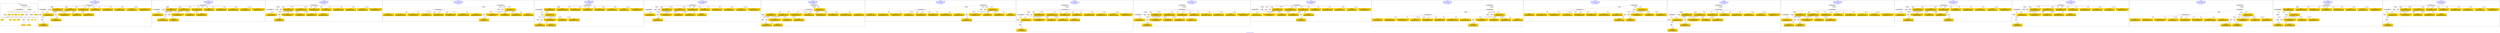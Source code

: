 digraph n0 {
fontcolor="blue"
remincross="true"
label="s26-s-san-francisco-moma.json"
subgraph cluster_0 {
label="1-correct model"
n2[style="filled",color="white",fillcolor="lightgray",label="CulturalHeritageObject1"];
n3[style="filled",color="white",fillcolor="lightgray",label="Person1"];
n4[shape="plaintext",style="filled",fillcolor="gold",label="dimensions"];
n5[shape="plaintext",style="filled",fillcolor="gold",label="credit"];
n6[shape="plaintext",style="filled",fillcolor="gold",label="copyright"];
n7[shape="plaintext",style="filled",fillcolor="gold",label="title"];
n8[shape="plaintext",style="filled",fillcolor="gold",label="accession-id"];
n9[style="filled",color="white",fillcolor="lightgray",label="Concept1"];
n10[style="filled",color="white",fillcolor="lightgray",label="Document1"];
n11[shape="plaintext",style="filled",fillcolor="gold",label="nationality"];
n12[shape="plaintext",style="filled",fillcolor="gold",label="birthYear"];
n13[shape="plaintext",style="filled",fillcolor="gold",label="deathYear"];
n14[shape="plaintext",style="filled",fillcolor="gold",label="artistName"];
n15[style="filled",color="white",fillcolor="lightgray",label="Place1"];
n16[style="filled",color="white",fillcolor="lightgray",label="Place2"];
n17[shape="plaintext",style="filled",fillcolor="gold",label="birthPlaceLabel"];
n18[shape="plaintext",style="filled",fillcolor="gold",label="deathPlaceLabel"];
n19[style="filled",color="white",fillcolor="lightgray",label="EuropeanaAggregation1"];
n20[style="filled",color="white",fillcolor="lightgray",label="WebResource1"];
n21[shape="plaintext",style="filled",fillcolor="gold",label="image-URL"];
n22[shape="plaintext",style="filled",fillcolor="gold",label="type"];
n23[shape="plaintext",style="filled",fillcolor="gold",label="url"];
}
subgraph cluster_1 {
label="candidate 0\nlink coherence:0.9473684210526315\nnode coherence:0.9473684210526315\nconfidence:0.4888656176740728\nmapping score:0.5858875367184252\ncost:18.99978\n-precision:0.47-recall:0.43"
n25[style="filled",color="white",fillcolor="lightgray",label="CulturalHeritageObject1"];
n26[style="filled",color="white",fillcolor="lightgray",label="CulturalHeritageObject2"];
n27[style="filled",color="white",fillcolor="lightgray",label="Person1"];
n28[style="filled",color="white",fillcolor="lightgray",label="Person2"];
n29[style="filled",color="white",fillcolor="lightgray",label="Place1"];
n30[style="filled",color="white",fillcolor="lightgray",label="Place3"];
n31[shape="plaintext",style="filled",fillcolor="gold",label="deathPlaceLabel\n[Place,label,0.644]\n[CulturalHeritageObject,title,0.145]\n[Concept,prefLabel,0.122]\n[Person,biographicalInformation,0.09]"];
n32[shape="plaintext",style="filled",fillcolor="gold",label="nationality\n[Person,countryAssociatedWithThePerson,0.723]\n[CulturalHeritageObject,provenance,0.104]\n[Concept,prefLabel,0.089]\n[CulturalHeritageObject,title,0.084]"];
n33[shape="plaintext",style="filled",fillcolor="gold",label="copyright\n[CulturalHeritageObject,provenance,0.342]\n[CulturalHeritageObject,description,0.237]\n[CulturalHeritageObject,title,0.225]\n[Person,biographicalInformation,0.197]"];
n34[shape="plaintext",style="filled",fillcolor="gold",label="birthYear\n[Person,dateOfDeath,0.367]\n[CulturalHeritageObject,created,0.358]\n[Person,dateOfBirth,0.222]\n[CulturalHeritageObject,title,0.053]"];
n35[shape="plaintext",style="filled",fillcolor="gold",label="dimensions\n[CulturalHeritageObject,extent,0.871]\n[CulturalHeritageObject,provenance,0.075]\n[CulturalHeritageObject,description,0.037]\n[CulturalHeritageObject,accessionNumber,0.018]"];
n36[shape="plaintext",style="filled",fillcolor="gold",label="url\n[WebResource,classLink,0.45]\n[Document,classLink,0.38]\n[CulturalHeritageObject,provenance,0.129]\n[CulturalHeritageObject,title,0.041]"];
n37[shape="plaintext",style="filled",fillcolor="gold",label="credit\n[CulturalHeritageObject,provenance,0.631]\n[CulturalHeritageObject,description,0.149]\n[CulturalHeritageObject,title,0.129]\n[Person,biographicalInformation,0.092]"];
n38[shape="plaintext",style="filled",fillcolor="gold",label="deathYear\n[CulturalHeritageObject,created,0.514]\n[Person,dateOfDeath,0.364]\n[CulturalHeritageObject,title,0.076]\n[CulturalHeritageObject,provenance,0.046]"];
n39[shape="plaintext",style="filled",fillcolor="gold",label="title\n[CulturalHeritageObject,title,0.412]\n[CulturalHeritageObject,description,0.302]\n[Person,biographicalInformation,0.209]\n[CulturalHeritageObject,provenance,0.077]"];
n40[shape="plaintext",style="filled",fillcolor="gold",label="type\n[Concept,prefLabel,0.465]\n[CulturalHeritageObject,provenance,0.216]\n[CulturalHeritageObject,medium,0.215]\n[CulturalHeritageObject,description,0.104]"];
n41[shape="plaintext",style="filled",fillcolor="gold",label="artistName\n[Person,nameOfThePerson,0.481]\n[CulturalHeritageObject,provenance,0.183]\n[CulturalHeritageObject,title,0.177]\n[CulturalHeritageObject,description,0.158]"];
n42[shape="plaintext",style="filled",fillcolor="gold",label="image-URL\n[WebResource,classLink,0.722]\n[Document,classLink,0.214]\n[CulturalHeritageObject,description,0.037]\n[Person,biographicalInformation,0.028]"];
n43[shape="plaintext",style="filled",fillcolor="gold",label="birthPlaceLabel\n[Place,label,0.677]\n[CulturalHeritageObject,title,0.134]\n[CulturalHeritageObject,provenance,0.1]\n[Person,biographicalInformation,0.089]"];
n44[shape="plaintext",style="filled",fillcolor="gold",label="accession-id\n[CulturalHeritageObject,accessionNumber,0.802]\n[CulturalHeritageObject,provenance,0.081]\n[WebResource,classLink,0.072]\n[CulturalHeritageObject,extent,0.045]"];
}
subgraph cluster_2 {
label="candidate 1\nlink coherence:0.9444444444444444\nnode coherence:0.9473684210526315\nconfidence:0.4888656176740728\nmapping score:0.5858875367184252\ncost:17.99978\n-precision:0.5-recall:0.43"
n46[style="filled",color="white",fillcolor="lightgray",label="CulturalHeritageObject1"];
n47[style="filled",color="white",fillcolor="lightgray",label="CulturalHeritageObject2"];
n48[style="filled",color="white",fillcolor="lightgray",label="Person1"];
n49[style="filled",color="white",fillcolor="lightgray",label="Place1"];
n50[style="filled",color="white",fillcolor="lightgray",label="Place2"];
n51[shape="plaintext",style="filled",fillcolor="gold",label="nationality\n[Person,countryAssociatedWithThePerson,0.723]\n[CulturalHeritageObject,provenance,0.104]\n[Concept,prefLabel,0.089]\n[CulturalHeritageObject,title,0.084]"];
n52[shape="plaintext",style="filled",fillcolor="gold",label="copyright\n[CulturalHeritageObject,provenance,0.342]\n[CulturalHeritageObject,description,0.237]\n[CulturalHeritageObject,title,0.225]\n[Person,biographicalInformation,0.197]"];
n53[shape="plaintext",style="filled",fillcolor="gold",label="birthYear\n[Person,dateOfDeath,0.367]\n[CulturalHeritageObject,created,0.358]\n[Person,dateOfBirth,0.222]\n[CulturalHeritageObject,title,0.053]"];
n54[shape="plaintext",style="filled",fillcolor="gold",label="dimensions\n[CulturalHeritageObject,extent,0.871]\n[CulturalHeritageObject,provenance,0.075]\n[CulturalHeritageObject,description,0.037]\n[CulturalHeritageObject,accessionNumber,0.018]"];
n55[shape="plaintext",style="filled",fillcolor="gold",label="url\n[WebResource,classLink,0.45]\n[Document,classLink,0.38]\n[CulturalHeritageObject,provenance,0.129]\n[CulturalHeritageObject,title,0.041]"];
n56[shape="plaintext",style="filled",fillcolor="gold",label="credit\n[CulturalHeritageObject,provenance,0.631]\n[CulturalHeritageObject,description,0.149]\n[CulturalHeritageObject,title,0.129]\n[Person,biographicalInformation,0.092]"];
n57[shape="plaintext",style="filled",fillcolor="gold",label="deathYear\n[CulturalHeritageObject,created,0.514]\n[Person,dateOfDeath,0.364]\n[CulturalHeritageObject,title,0.076]\n[CulturalHeritageObject,provenance,0.046]"];
n58[shape="plaintext",style="filled",fillcolor="gold",label="title\n[CulturalHeritageObject,title,0.412]\n[CulturalHeritageObject,description,0.302]\n[Person,biographicalInformation,0.209]\n[CulturalHeritageObject,provenance,0.077]"];
n59[shape="plaintext",style="filled",fillcolor="gold",label="type\n[Concept,prefLabel,0.465]\n[CulturalHeritageObject,provenance,0.216]\n[CulturalHeritageObject,medium,0.215]\n[CulturalHeritageObject,description,0.104]"];
n60[shape="plaintext",style="filled",fillcolor="gold",label="artistName\n[Person,nameOfThePerson,0.481]\n[CulturalHeritageObject,provenance,0.183]\n[CulturalHeritageObject,title,0.177]\n[CulturalHeritageObject,description,0.158]"];
n61[shape="plaintext",style="filled",fillcolor="gold",label="deathPlaceLabel\n[Place,label,0.644]\n[CulturalHeritageObject,title,0.145]\n[Concept,prefLabel,0.122]\n[Person,biographicalInformation,0.09]"];
n62[shape="plaintext",style="filled",fillcolor="gold",label="image-URL\n[WebResource,classLink,0.722]\n[Document,classLink,0.214]\n[CulturalHeritageObject,description,0.037]\n[Person,biographicalInformation,0.028]"];
n63[shape="plaintext",style="filled",fillcolor="gold",label="birthPlaceLabel\n[Place,label,0.677]\n[CulturalHeritageObject,title,0.134]\n[CulturalHeritageObject,provenance,0.1]\n[Person,biographicalInformation,0.089]"];
n64[shape="plaintext",style="filled",fillcolor="gold",label="accession-id\n[CulturalHeritageObject,accessionNumber,0.802]\n[CulturalHeritageObject,provenance,0.081]\n[WebResource,classLink,0.072]\n[CulturalHeritageObject,extent,0.045]"];
}
subgraph cluster_3 {
label="candidate 10\nlink coherence:0.8888888888888888\nnode coherence:0.9473684210526315\nconfidence:0.4888656176740728\nmapping score:0.5858875367184252\ncost:17.99978\n-precision:0.5-recall:0.43"
n66[style="filled",color="white",fillcolor="lightgray",label="CulturalHeritageObject1"];
n67[style="filled",color="white",fillcolor="lightgray",label="CulturalHeritageObject2"];
n68[style="filled",color="white",fillcolor="lightgray",label="Person1"];
n69[style="filled",color="white",fillcolor="lightgray",label="Place1"];
n70[style="filled",color="white",fillcolor="lightgray",label="Place2"];
n71[shape="plaintext",style="filled",fillcolor="gold",label="nationality\n[Person,countryAssociatedWithThePerson,0.723]\n[CulturalHeritageObject,provenance,0.104]\n[Concept,prefLabel,0.089]\n[CulturalHeritageObject,title,0.084]"];
n72[shape="plaintext",style="filled",fillcolor="gold",label="copyright\n[CulturalHeritageObject,provenance,0.342]\n[CulturalHeritageObject,description,0.237]\n[CulturalHeritageObject,title,0.225]\n[Person,biographicalInformation,0.197]"];
n73[shape="plaintext",style="filled",fillcolor="gold",label="birthYear\n[Person,dateOfDeath,0.367]\n[CulturalHeritageObject,created,0.358]\n[Person,dateOfBirth,0.222]\n[CulturalHeritageObject,title,0.053]"];
n74[shape="plaintext",style="filled",fillcolor="gold",label="dimensions\n[CulturalHeritageObject,extent,0.871]\n[CulturalHeritageObject,provenance,0.075]\n[CulturalHeritageObject,description,0.037]\n[CulturalHeritageObject,accessionNumber,0.018]"];
n75[shape="plaintext",style="filled",fillcolor="gold",label="url\n[WebResource,classLink,0.45]\n[Document,classLink,0.38]\n[CulturalHeritageObject,provenance,0.129]\n[CulturalHeritageObject,title,0.041]"];
n76[shape="plaintext",style="filled",fillcolor="gold",label="credit\n[CulturalHeritageObject,provenance,0.631]\n[CulturalHeritageObject,description,0.149]\n[CulturalHeritageObject,title,0.129]\n[Person,biographicalInformation,0.092]"];
n77[shape="plaintext",style="filled",fillcolor="gold",label="deathYear\n[CulturalHeritageObject,created,0.514]\n[Person,dateOfDeath,0.364]\n[CulturalHeritageObject,title,0.076]\n[CulturalHeritageObject,provenance,0.046]"];
n78[shape="plaintext",style="filled",fillcolor="gold",label="title\n[CulturalHeritageObject,title,0.412]\n[CulturalHeritageObject,description,0.302]\n[Person,biographicalInformation,0.209]\n[CulturalHeritageObject,provenance,0.077]"];
n79[shape="plaintext",style="filled",fillcolor="gold",label="type\n[Concept,prefLabel,0.465]\n[CulturalHeritageObject,provenance,0.216]\n[CulturalHeritageObject,medium,0.215]\n[CulturalHeritageObject,description,0.104]"];
n80[shape="plaintext",style="filled",fillcolor="gold",label="artistName\n[Person,nameOfThePerson,0.481]\n[CulturalHeritageObject,provenance,0.183]\n[CulturalHeritageObject,title,0.177]\n[CulturalHeritageObject,description,0.158]"];
n81[shape="plaintext",style="filled",fillcolor="gold",label="deathPlaceLabel\n[Place,label,0.644]\n[CulturalHeritageObject,title,0.145]\n[Concept,prefLabel,0.122]\n[Person,biographicalInformation,0.09]"];
n82[shape="plaintext",style="filled",fillcolor="gold",label="image-URL\n[WebResource,classLink,0.722]\n[Document,classLink,0.214]\n[CulturalHeritageObject,description,0.037]\n[Person,biographicalInformation,0.028]"];
n83[shape="plaintext",style="filled",fillcolor="gold",label="birthPlaceLabel\n[Place,label,0.677]\n[CulturalHeritageObject,title,0.134]\n[CulturalHeritageObject,provenance,0.1]\n[Person,biographicalInformation,0.089]"];
n84[shape="plaintext",style="filled",fillcolor="gold",label="accession-id\n[CulturalHeritageObject,accessionNumber,0.802]\n[CulturalHeritageObject,provenance,0.081]\n[WebResource,classLink,0.072]\n[CulturalHeritageObject,extent,0.045]"];
}
subgraph cluster_4 {
label="candidate 11\nlink coherence:0.8888888888888888\nnode coherence:0.9473684210526315\nconfidence:0.4888656176740728\nmapping score:0.5858875367184252\ncost:116.99978\n-precision:0.44-recall:0.38"
n86[style="filled",color="white",fillcolor="lightgray",label="CulturalHeritageObject1"];
n87[style="filled",color="white",fillcolor="lightgray",label="CulturalHeritageObject2"];
n88[style="filled",color="white",fillcolor="lightgray",label="Person1"];
n89[style="filled",color="white",fillcolor="lightgray",label="Place1"];
n90[style="filled",color="white",fillcolor="lightgray",label="Place2"];
n91[shape="plaintext",style="filled",fillcolor="gold",label="deathYear\n[CulturalHeritageObject,created,0.514]\n[Person,dateOfDeath,0.364]\n[CulturalHeritageObject,title,0.076]\n[CulturalHeritageObject,provenance,0.046]"];
n92[shape="plaintext",style="filled",fillcolor="gold",label="nationality\n[Person,countryAssociatedWithThePerson,0.723]\n[CulturalHeritageObject,provenance,0.104]\n[Concept,prefLabel,0.089]\n[CulturalHeritageObject,title,0.084]"];
n93[shape="plaintext",style="filled",fillcolor="gold",label="title\n[CulturalHeritageObject,title,0.412]\n[CulturalHeritageObject,description,0.302]\n[Person,biographicalInformation,0.209]\n[CulturalHeritageObject,provenance,0.077]"];
n94[shape="plaintext",style="filled",fillcolor="gold",label="accession-id\n[CulturalHeritageObject,accessionNumber,0.802]\n[CulturalHeritageObject,provenance,0.081]\n[WebResource,classLink,0.072]\n[CulturalHeritageObject,extent,0.045]"];
n95[shape="plaintext",style="filled",fillcolor="gold",label="birthYear\n[Person,dateOfDeath,0.367]\n[CulturalHeritageObject,created,0.358]\n[Person,dateOfBirth,0.222]\n[CulturalHeritageObject,title,0.053]"];
n96[shape="plaintext",style="filled",fillcolor="gold",label="image-URL\n[WebResource,classLink,0.722]\n[Document,classLink,0.214]\n[CulturalHeritageObject,description,0.037]\n[Person,biographicalInformation,0.028]"];
n97[shape="plaintext",style="filled",fillcolor="gold",label="url\n[WebResource,classLink,0.45]\n[Document,classLink,0.38]\n[CulturalHeritageObject,provenance,0.129]\n[CulturalHeritageObject,title,0.041]"];
n98[shape="plaintext",style="filled",fillcolor="gold",label="credit\n[CulturalHeritageObject,provenance,0.631]\n[CulturalHeritageObject,description,0.149]\n[CulturalHeritageObject,title,0.129]\n[Person,biographicalInformation,0.092]"];
n99[shape="plaintext",style="filled",fillcolor="gold",label="artistName\n[Person,nameOfThePerson,0.481]\n[CulturalHeritageObject,provenance,0.183]\n[CulturalHeritageObject,title,0.177]\n[CulturalHeritageObject,description,0.158]"];
n100[shape="plaintext",style="filled",fillcolor="gold",label="deathPlaceLabel\n[Place,label,0.644]\n[CulturalHeritageObject,title,0.145]\n[Concept,prefLabel,0.122]\n[Person,biographicalInformation,0.09]"];
n101[shape="plaintext",style="filled",fillcolor="gold",label="copyright\n[CulturalHeritageObject,provenance,0.342]\n[CulturalHeritageObject,description,0.237]\n[CulturalHeritageObject,title,0.225]\n[Person,biographicalInformation,0.197]"];
n102[shape="plaintext",style="filled",fillcolor="gold",label="birthPlaceLabel\n[Place,label,0.677]\n[CulturalHeritageObject,title,0.134]\n[CulturalHeritageObject,provenance,0.1]\n[Person,biographicalInformation,0.089]"];
n103[shape="plaintext",style="filled",fillcolor="gold",label="dimensions\n[CulturalHeritageObject,extent,0.871]\n[CulturalHeritageObject,provenance,0.075]\n[CulturalHeritageObject,description,0.037]\n[CulturalHeritageObject,accessionNumber,0.018]"];
n104[shape="plaintext",style="filled",fillcolor="gold",label="type\n[Concept,prefLabel,0.465]\n[CulturalHeritageObject,provenance,0.216]\n[CulturalHeritageObject,medium,0.215]\n[CulturalHeritageObject,description,0.104]"];
}
subgraph cluster_5 {
label="candidate 12\nlink coherence:0.8888888888888888\nnode coherence:0.9473684210526315\nconfidence:0.4888656176740728\nmapping score:0.5858875367184252\ncost:116.99997\n-precision:0.44-recall:0.38"
n106[style="filled",color="white",fillcolor="lightgray",label="CulturalHeritageObject1"];
n107[style="filled",color="white",fillcolor="lightgray",label="CulturalHeritageObject2"];
n108[style="filled",color="white",fillcolor="lightgray",label="Person1"];
n109[style="filled",color="white",fillcolor="lightgray",label="Place1"];
n110[style="filled",color="white",fillcolor="lightgray",label="Place2"];
n111[shape="plaintext",style="filled",fillcolor="gold",label="nationality\n[Person,countryAssociatedWithThePerson,0.723]\n[CulturalHeritageObject,provenance,0.104]\n[Concept,prefLabel,0.089]\n[CulturalHeritageObject,title,0.084]"];
n112[shape="plaintext",style="filled",fillcolor="gold",label="copyright\n[CulturalHeritageObject,provenance,0.342]\n[CulturalHeritageObject,description,0.237]\n[CulturalHeritageObject,title,0.225]\n[Person,biographicalInformation,0.197]"];
n113[shape="plaintext",style="filled",fillcolor="gold",label="birthYear\n[Person,dateOfDeath,0.367]\n[CulturalHeritageObject,created,0.358]\n[Person,dateOfBirth,0.222]\n[CulturalHeritageObject,title,0.053]"];
n114[shape="plaintext",style="filled",fillcolor="gold",label="dimensions\n[CulturalHeritageObject,extent,0.871]\n[CulturalHeritageObject,provenance,0.075]\n[CulturalHeritageObject,description,0.037]\n[CulturalHeritageObject,accessionNumber,0.018]"];
n115[shape="plaintext",style="filled",fillcolor="gold",label="url\n[WebResource,classLink,0.45]\n[Document,classLink,0.38]\n[CulturalHeritageObject,provenance,0.129]\n[CulturalHeritageObject,title,0.041]"];
n116[shape="plaintext",style="filled",fillcolor="gold",label="credit\n[CulturalHeritageObject,provenance,0.631]\n[CulturalHeritageObject,description,0.149]\n[CulturalHeritageObject,title,0.129]\n[Person,biographicalInformation,0.092]"];
n117[shape="plaintext",style="filled",fillcolor="gold",label="deathYear\n[CulturalHeritageObject,created,0.514]\n[Person,dateOfDeath,0.364]\n[CulturalHeritageObject,title,0.076]\n[CulturalHeritageObject,provenance,0.046]"];
n118[shape="plaintext",style="filled",fillcolor="gold",label="title\n[CulturalHeritageObject,title,0.412]\n[CulturalHeritageObject,description,0.302]\n[Person,biographicalInformation,0.209]\n[CulturalHeritageObject,provenance,0.077]"];
n119[shape="plaintext",style="filled",fillcolor="gold",label="type\n[Concept,prefLabel,0.465]\n[CulturalHeritageObject,provenance,0.216]\n[CulturalHeritageObject,medium,0.215]\n[CulturalHeritageObject,description,0.104]"];
n120[shape="plaintext",style="filled",fillcolor="gold",label="artistName\n[Person,nameOfThePerson,0.481]\n[CulturalHeritageObject,provenance,0.183]\n[CulturalHeritageObject,title,0.177]\n[CulturalHeritageObject,description,0.158]"];
n121[shape="plaintext",style="filled",fillcolor="gold",label="deathPlaceLabel\n[Place,label,0.644]\n[CulturalHeritageObject,title,0.145]\n[Concept,prefLabel,0.122]\n[Person,biographicalInformation,0.09]"];
n122[shape="plaintext",style="filled",fillcolor="gold",label="image-URL\n[WebResource,classLink,0.722]\n[Document,classLink,0.214]\n[CulturalHeritageObject,description,0.037]\n[Person,biographicalInformation,0.028]"];
n123[shape="plaintext",style="filled",fillcolor="gold",label="birthPlaceLabel\n[Place,label,0.677]\n[CulturalHeritageObject,title,0.134]\n[CulturalHeritageObject,provenance,0.1]\n[Person,biographicalInformation,0.089]"];
n124[shape="plaintext",style="filled",fillcolor="gold",label="accession-id\n[CulturalHeritageObject,accessionNumber,0.802]\n[CulturalHeritageObject,provenance,0.081]\n[WebResource,classLink,0.072]\n[CulturalHeritageObject,extent,0.045]"];
}
subgraph cluster_6 {
label="candidate 13\nlink coherence:0.8888888888888888\nnode coherence:0.9473684210526315\nconfidence:0.4888656176740728\nmapping score:0.5858875367184252\ncost:117.009782\n-precision:0.5-recall:0.43"
n126[style="filled",color="white",fillcolor="lightgray",label="CulturalHeritageObject1"];
n127[style="filled",color="white",fillcolor="lightgray",label="CulturalHeritageObject2"];
n128[style="filled",color="white",fillcolor="lightgray",label="Person1"];
n129[style="filled",color="white",fillcolor="lightgray",label="Place1"];
n130[style="filled",color="white",fillcolor="lightgray",label="Place2"];
n131[shape="plaintext",style="filled",fillcolor="gold",label="nationality\n[Person,countryAssociatedWithThePerson,0.723]\n[CulturalHeritageObject,provenance,0.104]\n[Concept,prefLabel,0.089]\n[CulturalHeritageObject,title,0.084]"];
n132[shape="plaintext",style="filled",fillcolor="gold",label="copyright\n[CulturalHeritageObject,provenance,0.342]\n[CulturalHeritageObject,description,0.237]\n[CulturalHeritageObject,title,0.225]\n[Person,biographicalInformation,0.197]"];
n133[shape="plaintext",style="filled",fillcolor="gold",label="birthYear\n[Person,dateOfDeath,0.367]\n[CulturalHeritageObject,created,0.358]\n[Person,dateOfBirth,0.222]\n[CulturalHeritageObject,title,0.053]"];
n134[shape="plaintext",style="filled",fillcolor="gold",label="dimensions\n[CulturalHeritageObject,extent,0.871]\n[CulturalHeritageObject,provenance,0.075]\n[CulturalHeritageObject,description,0.037]\n[CulturalHeritageObject,accessionNumber,0.018]"];
n135[shape="plaintext",style="filled",fillcolor="gold",label="url\n[WebResource,classLink,0.45]\n[Document,classLink,0.38]\n[CulturalHeritageObject,provenance,0.129]\n[CulturalHeritageObject,title,0.041]"];
n136[shape="plaintext",style="filled",fillcolor="gold",label="credit\n[CulturalHeritageObject,provenance,0.631]\n[CulturalHeritageObject,description,0.149]\n[CulturalHeritageObject,title,0.129]\n[Person,biographicalInformation,0.092]"];
n137[shape="plaintext",style="filled",fillcolor="gold",label="deathYear\n[CulturalHeritageObject,created,0.514]\n[Person,dateOfDeath,0.364]\n[CulturalHeritageObject,title,0.076]\n[CulturalHeritageObject,provenance,0.046]"];
n138[shape="plaintext",style="filled",fillcolor="gold",label="title\n[CulturalHeritageObject,title,0.412]\n[CulturalHeritageObject,description,0.302]\n[Person,biographicalInformation,0.209]\n[CulturalHeritageObject,provenance,0.077]"];
n139[shape="plaintext",style="filled",fillcolor="gold",label="type\n[Concept,prefLabel,0.465]\n[CulturalHeritageObject,provenance,0.216]\n[CulturalHeritageObject,medium,0.215]\n[CulturalHeritageObject,description,0.104]"];
n140[shape="plaintext",style="filled",fillcolor="gold",label="artistName\n[Person,nameOfThePerson,0.481]\n[CulturalHeritageObject,provenance,0.183]\n[CulturalHeritageObject,title,0.177]\n[CulturalHeritageObject,description,0.158]"];
n141[shape="plaintext",style="filled",fillcolor="gold",label="deathPlaceLabel\n[Place,label,0.644]\n[CulturalHeritageObject,title,0.145]\n[Concept,prefLabel,0.122]\n[Person,biographicalInformation,0.09]"];
n142[shape="plaintext",style="filled",fillcolor="gold",label="image-URL\n[WebResource,classLink,0.722]\n[Document,classLink,0.214]\n[CulturalHeritageObject,description,0.037]\n[Person,biographicalInformation,0.028]"];
n143[shape="plaintext",style="filled",fillcolor="gold",label="birthPlaceLabel\n[Place,label,0.677]\n[CulturalHeritageObject,title,0.134]\n[CulturalHeritageObject,provenance,0.1]\n[Person,biographicalInformation,0.089]"];
n144[shape="plaintext",style="filled",fillcolor="gold",label="accession-id\n[CulturalHeritageObject,accessionNumber,0.802]\n[CulturalHeritageObject,provenance,0.081]\n[WebResource,classLink,0.072]\n[CulturalHeritageObject,extent,0.045]"];
}
subgraph cluster_7 {
label="candidate 14\nlink coherence:0.8888888888888888\nnode coherence:0.9473684210526315\nconfidence:0.4888656176740728\nmapping score:0.5858875367184252\ncost:215.99997\n-precision:0.44-recall:0.38"
n146[style="filled",color="white",fillcolor="lightgray",label="CulturalHeritageObject1"];
n147[style="filled",color="white",fillcolor="lightgray",label="CulturalHeritageObject2"];
n148[style="filled",color="white",fillcolor="lightgray",label="Person1"];
n149[style="filled",color="white",fillcolor="lightgray",label="Place1"];
n150[style="filled",color="white",fillcolor="lightgray",label="Place2"];
n151[shape="plaintext",style="filled",fillcolor="gold",label="deathYear\n[CulturalHeritageObject,created,0.514]\n[Person,dateOfDeath,0.364]\n[CulturalHeritageObject,title,0.076]\n[CulturalHeritageObject,provenance,0.046]"];
n152[shape="plaintext",style="filled",fillcolor="gold",label="nationality\n[Person,countryAssociatedWithThePerson,0.723]\n[CulturalHeritageObject,provenance,0.104]\n[Concept,prefLabel,0.089]\n[CulturalHeritageObject,title,0.084]"];
n153[shape="plaintext",style="filled",fillcolor="gold",label="title\n[CulturalHeritageObject,title,0.412]\n[CulturalHeritageObject,description,0.302]\n[Person,biographicalInformation,0.209]\n[CulturalHeritageObject,provenance,0.077]"];
n154[shape="plaintext",style="filled",fillcolor="gold",label="accession-id\n[CulturalHeritageObject,accessionNumber,0.802]\n[CulturalHeritageObject,provenance,0.081]\n[WebResource,classLink,0.072]\n[CulturalHeritageObject,extent,0.045]"];
n155[shape="plaintext",style="filled",fillcolor="gold",label="birthYear\n[Person,dateOfDeath,0.367]\n[CulturalHeritageObject,created,0.358]\n[Person,dateOfBirth,0.222]\n[CulturalHeritageObject,title,0.053]"];
n156[shape="plaintext",style="filled",fillcolor="gold",label="image-URL\n[WebResource,classLink,0.722]\n[Document,classLink,0.214]\n[CulturalHeritageObject,description,0.037]\n[Person,biographicalInformation,0.028]"];
n157[shape="plaintext",style="filled",fillcolor="gold",label="url\n[WebResource,classLink,0.45]\n[Document,classLink,0.38]\n[CulturalHeritageObject,provenance,0.129]\n[CulturalHeritageObject,title,0.041]"];
n158[shape="plaintext",style="filled",fillcolor="gold",label="credit\n[CulturalHeritageObject,provenance,0.631]\n[CulturalHeritageObject,description,0.149]\n[CulturalHeritageObject,title,0.129]\n[Person,biographicalInformation,0.092]"];
n159[shape="plaintext",style="filled",fillcolor="gold",label="artistName\n[Person,nameOfThePerson,0.481]\n[CulturalHeritageObject,provenance,0.183]\n[CulturalHeritageObject,title,0.177]\n[CulturalHeritageObject,description,0.158]"];
n160[shape="plaintext",style="filled",fillcolor="gold",label="deathPlaceLabel\n[Place,label,0.644]\n[CulturalHeritageObject,title,0.145]\n[Concept,prefLabel,0.122]\n[Person,biographicalInformation,0.09]"];
n161[shape="plaintext",style="filled",fillcolor="gold",label="copyright\n[CulturalHeritageObject,provenance,0.342]\n[CulturalHeritageObject,description,0.237]\n[CulturalHeritageObject,title,0.225]\n[Person,biographicalInformation,0.197]"];
n162[shape="plaintext",style="filled",fillcolor="gold",label="birthPlaceLabel\n[Place,label,0.677]\n[CulturalHeritageObject,title,0.134]\n[CulturalHeritageObject,provenance,0.1]\n[Person,biographicalInformation,0.089]"];
n163[shape="plaintext",style="filled",fillcolor="gold",label="dimensions\n[CulturalHeritageObject,extent,0.871]\n[CulturalHeritageObject,provenance,0.075]\n[CulturalHeritageObject,description,0.037]\n[CulturalHeritageObject,accessionNumber,0.018]"];
n164[shape="plaintext",style="filled",fillcolor="gold",label="type\n[Concept,prefLabel,0.465]\n[CulturalHeritageObject,provenance,0.216]\n[CulturalHeritageObject,medium,0.215]\n[CulturalHeritageObject,description,0.104]"];
}
subgraph cluster_8 {
label="candidate 15\nlink coherence:0.8888888888888888\nnode coherence:0.9473684210526315\nconfidence:0.4888656176740728\nmapping score:0.5858875367184252\ncost:216.009782\n-precision:0.44-recall:0.38"
n166[style="filled",color="white",fillcolor="lightgray",label="CulturalHeritageObject1"];
n167[style="filled",color="white",fillcolor="lightgray",label="CulturalHeritageObject2"];
n168[style="filled",color="white",fillcolor="lightgray",label="Person1"];
n169[style="filled",color="white",fillcolor="lightgray",label="Place1"];
n170[style="filled",color="white",fillcolor="lightgray",label="Place2"];
n171[shape="plaintext",style="filled",fillcolor="gold",label="deathYear\n[CulturalHeritageObject,created,0.514]\n[Person,dateOfDeath,0.364]\n[CulturalHeritageObject,title,0.076]\n[CulturalHeritageObject,provenance,0.046]"];
n172[shape="plaintext",style="filled",fillcolor="gold",label="nationality\n[Person,countryAssociatedWithThePerson,0.723]\n[CulturalHeritageObject,provenance,0.104]\n[Concept,prefLabel,0.089]\n[CulturalHeritageObject,title,0.084]"];
n173[shape="plaintext",style="filled",fillcolor="gold",label="title\n[CulturalHeritageObject,title,0.412]\n[CulturalHeritageObject,description,0.302]\n[Person,biographicalInformation,0.209]\n[CulturalHeritageObject,provenance,0.077]"];
n174[shape="plaintext",style="filled",fillcolor="gold",label="accession-id\n[CulturalHeritageObject,accessionNumber,0.802]\n[CulturalHeritageObject,provenance,0.081]\n[WebResource,classLink,0.072]\n[CulturalHeritageObject,extent,0.045]"];
n175[shape="plaintext",style="filled",fillcolor="gold",label="birthYear\n[Person,dateOfDeath,0.367]\n[CulturalHeritageObject,created,0.358]\n[Person,dateOfBirth,0.222]\n[CulturalHeritageObject,title,0.053]"];
n176[shape="plaintext",style="filled",fillcolor="gold",label="image-URL\n[WebResource,classLink,0.722]\n[Document,classLink,0.214]\n[CulturalHeritageObject,description,0.037]\n[Person,biographicalInformation,0.028]"];
n177[shape="plaintext",style="filled",fillcolor="gold",label="url\n[WebResource,classLink,0.45]\n[Document,classLink,0.38]\n[CulturalHeritageObject,provenance,0.129]\n[CulturalHeritageObject,title,0.041]"];
n178[shape="plaintext",style="filled",fillcolor="gold",label="credit\n[CulturalHeritageObject,provenance,0.631]\n[CulturalHeritageObject,description,0.149]\n[CulturalHeritageObject,title,0.129]\n[Person,biographicalInformation,0.092]"];
n179[shape="plaintext",style="filled",fillcolor="gold",label="artistName\n[Person,nameOfThePerson,0.481]\n[CulturalHeritageObject,provenance,0.183]\n[CulturalHeritageObject,title,0.177]\n[CulturalHeritageObject,description,0.158]"];
n180[shape="plaintext",style="filled",fillcolor="gold",label="deathPlaceLabel\n[Place,label,0.644]\n[CulturalHeritageObject,title,0.145]\n[Concept,prefLabel,0.122]\n[Person,biographicalInformation,0.09]"];
n181[shape="plaintext",style="filled",fillcolor="gold",label="copyright\n[CulturalHeritageObject,provenance,0.342]\n[CulturalHeritageObject,description,0.237]\n[CulturalHeritageObject,title,0.225]\n[Person,biographicalInformation,0.197]"];
n182[shape="plaintext",style="filled",fillcolor="gold",label="birthPlaceLabel\n[Place,label,0.677]\n[CulturalHeritageObject,title,0.134]\n[CulturalHeritageObject,provenance,0.1]\n[Person,biographicalInformation,0.089]"];
n183[shape="plaintext",style="filled",fillcolor="gold",label="dimensions\n[CulturalHeritageObject,extent,0.871]\n[CulturalHeritageObject,provenance,0.075]\n[CulturalHeritageObject,description,0.037]\n[CulturalHeritageObject,accessionNumber,0.018]"];
n184[shape="plaintext",style="filled",fillcolor="gold",label="type\n[Concept,prefLabel,0.465]\n[CulturalHeritageObject,provenance,0.216]\n[CulturalHeritageObject,medium,0.215]\n[CulturalHeritageObject,description,0.104]"];
}
subgraph cluster_9 {
label="candidate 16\nlink coherence:0.85\nnode coherence:0.9473684210526315\nconfidence:0.4888656176740728\nmapping score:0.5858875367184252\ncost:19.99963\n-precision:0.5-recall:0.48"
n186[style="filled",color="white",fillcolor="lightgray",label="CulturalHeritageObject1"];
n187[style="filled",color="white",fillcolor="lightgray",label="CulturalHeritageObject2"];
n188[style="filled",color="white",fillcolor="lightgray",label="Person1"];
n189[style="filled",color="white",fillcolor="lightgray",label="Place1"];
n190[style="filled",color="white",fillcolor="lightgray",label="Person2"];
n191[style="filled",color="white",fillcolor="lightgray",label="Place3"];
n192[style="filled",color="white",fillcolor="lightgray",label="EuropeanaAggregation1"];
n193[shape="plaintext",style="filled",fillcolor="gold",label="deathPlaceLabel\n[Place,label,0.644]\n[CulturalHeritageObject,title,0.145]\n[Concept,prefLabel,0.122]\n[Person,biographicalInformation,0.09]"];
n194[shape="plaintext",style="filled",fillcolor="gold",label="nationality\n[Person,countryAssociatedWithThePerson,0.723]\n[CulturalHeritageObject,provenance,0.104]\n[Concept,prefLabel,0.089]\n[CulturalHeritageObject,title,0.084]"];
n195[shape="plaintext",style="filled",fillcolor="gold",label="copyright\n[CulturalHeritageObject,provenance,0.342]\n[CulturalHeritageObject,description,0.237]\n[CulturalHeritageObject,title,0.225]\n[Person,biographicalInformation,0.197]"];
n196[shape="plaintext",style="filled",fillcolor="gold",label="birthYear\n[Person,dateOfDeath,0.367]\n[CulturalHeritageObject,created,0.358]\n[Person,dateOfBirth,0.222]\n[CulturalHeritageObject,title,0.053]"];
n197[shape="plaintext",style="filled",fillcolor="gold",label="dimensions\n[CulturalHeritageObject,extent,0.871]\n[CulturalHeritageObject,provenance,0.075]\n[CulturalHeritageObject,description,0.037]\n[CulturalHeritageObject,accessionNumber,0.018]"];
n198[shape="plaintext",style="filled",fillcolor="gold",label="url\n[WebResource,classLink,0.45]\n[Document,classLink,0.38]\n[CulturalHeritageObject,provenance,0.129]\n[CulturalHeritageObject,title,0.041]"];
n199[shape="plaintext",style="filled",fillcolor="gold",label="credit\n[CulturalHeritageObject,provenance,0.631]\n[CulturalHeritageObject,description,0.149]\n[CulturalHeritageObject,title,0.129]\n[Person,biographicalInformation,0.092]"];
n200[shape="plaintext",style="filled",fillcolor="gold",label="deathYear\n[CulturalHeritageObject,created,0.514]\n[Person,dateOfDeath,0.364]\n[CulturalHeritageObject,title,0.076]\n[CulturalHeritageObject,provenance,0.046]"];
n201[shape="plaintext",style="filled",fillcolor="gold",label="title\n[CulturalHeritageObject,title,0.412]\n[CulturalHeritageObject,description,0.302]\n[Person,biographicalInformation,0.209]\n[CulturalHeritageObject,provenance,0.077]"];
n202[shape="plaintext",style="filled",fillcolor="gold",label="type\n[Concept,prefLabel,0.465]\n[CulturalHeritageObject,provenance,0.216]\n[CulturalHeritageObject,medium,0.215]\n[CulturalHeritageObject,description,0.104]"];
n203[shape="plaintext",style="filled",fillcolor="gold",label="artistName\n[Person,nameOfThePerson,0.481]\n[CulturalHeritageObject,provenance,0.183]\n[CulturalHeritageObject,title,0.177]\n[CulturalHeritageObject,description,0.158]"];
n204[shape="plaintext",style="filled",fillcolor="gold",label="image-URL\n[WebResource,classLink,0.722]\n[Document,classLink,0.214]\n[CulturalHeritageObject,description,0.037]\n[Person,biographicalInformation,0.028]"];
n205[shape="plaintext",style="filled",fillcolor="gold",label="birthPlaceLabel\n[Place,label,0.677]\n[CulturalHeritageObject,title,0.134]\n[CulturalHeritageObject,provenance,0.1]\n[Person,biographicalInformation,0.089]"];
n206[shape="plaintext",style="filled",fillcolor="gold",label="accession-id\n[CulturalHeritageObject,accessionNumber,0.802]\n[CulturalHeritageObject,provenance,0.081]\n[WebResource,classLink,0.072]\n[CulturalHeritageObject,extent,0.045]"];
}
subgraph cluster_10 {
label="candidate 17\nlink coherence:0.8421052631578947\nnode coherence:0.9473684210526315\nconfidence:0.4888656176740728\nmapping score:0.5858875367184252\ncost:18.99963\n-precision:0.53-recall:0.48"
n208[style="filled",color="white",fillcolor="lightgray",label="CulturalHeritageObject1"];
n209[style="filled",color="white",fillcolor="lightgray",label="CulturalHeritageObject2"];
n210[style="filled",color="white",fillcolor="lightgray",label="Person1"];
n211[style="filled",color="white",fillcolor="lightgray",label="Place1"];
n212[style="filled",color="white",fillcolor="lightgray",label="Place2"];
n213[style="filled",color="white",fillcolor="lightgray",label="EuropeanaAggregation1"];
n214[shape="plaintext",style="filled",fillcolor="gold",label="nationality\n[Person,countryAssociatedWithThePerson,0.723]\n[CulturalHeritageObject,provenance,0.104]\n[Concept,prefLabel,0.089]\n[CulturalHeritageObject,title,0.084]"];
n215[shape="plaintext",style="filled",fillcolor="gold",label="copyright\n[CulturalHeritageObject,provenance,0.342]\n[CulturalHeritageObject,description,0.237]\n[CulturalHeritageObject,title,0.225]\n[Person,biographicalInformation,0.197]"];
n216[shape="plaintext",style="filled",fillcolor="gold",label="birthYear\n[Person,dateOfDeath,0.367]\n[CulturalHeritageObject,created,0.358]\n[Person,dateOfBirth,0.222]\n[CulturalHeritageObject,title,0.053]"];
n217[shape="plaintext",style="filled",fillcolor="gold",label="dimensions\n[CulturalHeritageObject,extent,0.871]\n[CulturalHeritageObject,provenance,0.075]\n[CulturalHeritageObject,description,0.037]\n[CulturalHeritageObject,accessionNumber,0.018]"];
n218[shape="plaintext",style="filled",fillcolor="gold",label="url\n[WebResource,classLink,0.45]\n[Document,classLink,0.38]\n[CulturalHeritageObject,provenance,0.129]\n[CulturalHeritageObject,title,0.041]"];
n219[shape="plaintext",style="filled",fillcolor="gold",label="credit\n[CulturalHeritageObject,provenance,0.631]\n[CulturalHeritageObject,description,0.149]\n[CulturalHeritageObject,title,0.129]\n[Person,biographicalInformation,0.092]"];
n220[shape="plaintext",style="filled",fillcolor="gold",label="deathYear\n[CulturalHeritageObject,created,0.514]\n[Person,dateOfDeath,0.364]\n[CulturalHeritageObject,title,0.076]\n[CulturalHeritageObject,provenance,0.046]"];
n221[shape="plaintext",style="filled",fillcolor="gold",label="title\n[CulturalHeritageObject,title,0.412]\n[CulturalHeritageObject,description,0.302]\n[Person,biographicalInformation,0.209]\n[CulturalHeritageObject,provenance,0.077]"];
n222[shape="plaintext",style="filled",fillcolor="gold",label="type\n[Concept,prefLabel,0.465]\n[CulturalHeritageObject,provenance,0.216]\n[CulturalHeritageObject,medium,0.215]\n[CulturalHeritageObject,description,0.104]"];
n223[shape="plaintext",style="filled",fillcolor="gold",label="artistName\n[Person,nameOfThePerson,0.481]\n[CulturalHeritageObject,provenance,0.183]\n[CulturalHeritageObject,title,0.177]\n[CulturalHeritageObject,description,0.158]"];
n224[shape="plaintext",style="filled",fillcolor="gold",label="deathPlaceLabel\n[Place,label,0.644]\n[CulturalHeritageObject,title,0.145]\n[Concept,prefLabel,0.122]\n[Person,biographicalInformation,0.09]"];
n225[shape="plaintext",style="filled",fillcolor="gold",label="image-URL\n[WebResource,classLink,0.722]\n[Document,classLink,0.214]\n[CulturalHeritageObject,description,0.037]\n[Person,biographicalInformation,0.028]"];
n226[shape="plaintext",style="filled",fillcolor="gold",label="birthPlaceLabel\n[Place,label,0.677]\n[CulturalHeritageObject,title,0.134]\n[CulturalHeritageObject,provenance,0.1]\n[Person,biographicalInformation,0.089]"];
n227[shape="plaintext",style="filled",fillcolor="gold",label="accession-id\n[CulturalHeritageObject,accessionNumber,0.802]\n[CulturalHeritageObject,provenance,0.081]\n[WebResource,classLink,0.072]\n[CulturalHeritageObject,extent,0.045]"];
}
subgraph cluster_11 {
label="candidate 18\nlink coherence:0.8421052631578947\nnode coherence:0.9473684210526315\nconfidence:0.4888656176740728\nmapping score:0.5858875367184252\ncost:18.99977\n-precision:0.47-recall:0.43"
n229[style="filled",color="white",fillcolor="lightgray",label="CulturalHeritageObject1"];
n230[style="filled",color="white",fillcolor="lightgray",label="CulturalHeritageObject2"];
n231[style="filled",color="white",fillcolor="lightgray",label="Person1"];
n232[style="filled",color="white",fillcolor="lightgray",label="Person2"];
n233[style="filled",color="white",fillcolor="lightgray",label="Place1"];
n234[style="filled",color="white",fillcolor="lightgray",label="Place3"];
n235[shape="plaintext",style="filled",fillcolor="gold",label="deathPlaceLabel\n[Place,label,0.644]\n[CulturalHeritageObject,title,0.145]\n[Concept,prefLabel,0.122]\n[Person,biographicalInformation,0.09]"];
n236[shape="plaintext",style="filled",fillcolor="gold",label="nationality\n[Person,countryAssociatedWithThePerson,0.723]\n[CulturalHeritageObject,provenance,0.104]\n[Concept,prefLabel,0.089]\n[CulturalHeritageObject,title,0.084]"];
n237[shape="plaintext",style="filled",fillcolor="gold",label="copyright\n[CulturalHeritageObject,provenance,0.342]\n[CulturalHeritageObject,description,0.237]\n[CulturalHeritageObject,title,0.225]\n[Person,biographicalInformation,0.197]"];
n238[shape="plaintext",style="filled",fillcolor="gold",label="birthYear\n[Person,dateOfDeath,0.367]\n[CulturalHeritageObject,created,0.358]\n[Person,dateOfBirth,0.222]\n[CulturalHeritageObject,title,0.053]"];
n239[shape="plaintext",style="filled",fillcolor="gold",label="dimensions\n[CulturalHeritageObject,extent,0.871]\n[CulturalHeritageObject,provenance,0.075]\n[CulturalHeritageObject,description,0.037]\n[CulturalHeritageObject,accessionNumber,0.018]"];
n240[shape="plaintext",style="filled",fillcolor="gold",label="url\n[WebResource,classLink,0.45]\n[Document,classLink,0.38]\n[CulturalHeritageObject,provenance,0.129]\n[CulturalHeritageObject,title,0.041]"];
n241[shape="plaintext",style="filled",fillcolor="gold",label="credit\n[CulturalHeritageObject,provenance,0.631]\n[CulturalHeritageObject,description,0.149]\n[CulturalHeritageObject,title,0.129]\n[Person,biographicalInformation,0.092]"];
n242[shape="plaintext",style="filled",fillcolor="gold",label="deathYear\n[CulturalHeritageObject,created,0.514]\n[Person,dateOfDeath,0.364]\n[CulturalHeritageObject,title,0.076]\n[CulturalHeritageObject,provenance,0.046]"];
n243[shape="plaintext",style="filled",fillcolor="gold",label="title\n[CulturalHeritageObject,title,0.412]\n[CulturalHeritageObject,description,0.302]\n[Person,biographicalInformation,0.209]\n[CulturalHeritageObject,provenance,0.077]"];
n244[shape="plaintext",style="filled",fillcolor="gold",label="type\n[Concept,prefLabel,0.465]\n[CulturalHeritageObject,provenance,0.216]\n[CulturalHeritageObject,medium,0.215]\n[CulturalHeritageObject,description,0.104]"];
n245[shape="plaintext",style="filled",fillcolor="gold",label="artistName\n[Person,nameOfThePerson,0.481]\n[CulturalHeritageObject,provenance,0.183]\n[CulturalHeritageObject,title,0.177]\n[CulturalHeritageObject,description,0.158]"];
n246[shape="plaintext",style="filled",fillcolor="gold",label="image-URL\n[WebResource,classLink,0.722]\n[Document,classLink,0.214]\n[CulturalHeritageObject,description,0.037]\n[Person,biographicalInformation,0.028]"];
n247[shape="plaintext",style="filled",fillcolor="gold",label="birthPlaceLabel\n[Place,label,0.677]\n[CulturalHeritageObject,title,0.134]\n[CulturalHeritageObject,provenance,0.1]\n[Person,biographicalInformation,0.089]"];
n248[shape="plaintext",style="filled",fillcolor="gold",label="accession-id\n[CulturalHeritageObject,accessionNumber,0.802]\n[CulturalHeritageObject,provenance,0.081]\n[WebResource,classLink,0.072]\n[CulturalHeritageObject,extent,0.045]"];
}
subgraph cluster_12 {
label="candidate 19\nlink coherence:0.8421052631578947\nnode coherence:0.9473684210526315\nconfidence:0.4888656176740728\nmapping score:0.5858875367184252\ncost:117.99963\n-precision:0.42-recall:0.38"
n250[style="filled",color="white",fillcolor="lightgray",label="CulturalHeritageObject1"];
n251[style="filled",color="white",fillcolor="lightgray",label="CulturalHeritageObject2"];
n252[style="filled",color="white",fillcolor="lightgray",label="Person1"];
n253[style="filled",color="white",fillcolor="lightgray",label="Place1"];
n254[style="filled",color="white",fillcolor="lightgray",label="Place2"];
n255[style="filled",color="white",fillcolor="lightgray",label="EuropeanaAggregation1"];
n256[shape="plaintext",style="filled",fillcolor="gold",label="deathYear\n[CulturalHeritageObject,created,0.514]\n[Person,dateOfDeath,0.364]\n[CulturalHeritageObject,title,0.076]\n[CulturalHeritageObject,provenance,0.046]"];
n257[shape="plaintext",style="filled",fillcolor="gold",label="nationality\n[Person,countryAssociatedWithThePerson,0.723]\n[CulturalHeritageObject,provenance,0.104]\n[Concept,prefLabel,0.089]\n[CulturalHeritageObject,title,0.084]"];
n258[shape="plaintext",style="filled",fillcolor="gold",label="title\n[CulturalHeritageObject,title,0.412]\n[CulturalHeritageObject,description,0.302]\n[Person,biographicalInformation,0.209]\n[CulturalHeritageObject,provenance,0.077]"];
n259[shape="plaintext",style="filled",fillcolor="gold",label="accession-id\n[CulturalHeritageObject,accessionNumber,0.802]\n[CulturalHeritageObject,provenance,0.081]\n[WebResource,classLink,0.072]\n[CulturalHeritageObject,extent,0.045]"];
n260[shape="plaintext",style="filled",fillcolor="gold",label="birthYear\n[Person,dateOfDeath,0.367]\n[CulturalHeritageObject,created,0.358]\n[Person,dateOfBirth,0.222]\n[CulturalHeritageObject,title,0.053]"];
n261[shape="plaintext",style="filled",fillcolor="gold",label="image-URL\n[WebResource,classLink,0.722]\n[Document,classLink,0.214]\n[CulturalHeritageObject,description,0.037]\n[Person,biographicalInformation,0.028]"];
n262[shape="plaintext",style="filled",fillcolor="gold",label="url\n[WebResource,classLink,0.45]\n[Document,classLink,0.38]\n[CulturalHeritageObject,provenance,0.129]\n[CulturalHeritageObject,title,0.041]"];
n263[shape="plaintext",style="filled",fillcolor="gold",label="credit\n[CulturalHeritageObject,provenance,0.631]\n[CulturalHeritageObject,description,0.149]\n[CulturalHeritageObject,title,0.129]\n[Person,biographicalInformation,0.092]"];
n264[shape="plaintext",style="filled",fillcolor="gold",label="artistName\n[Person,nameOfThePerson,0.481]\n[CulturalHeritageObject,provenance,0.183]\n[CulturalHeritageObject,title,0.177]\n[CulturalHeritageObject,description,0.158]"];
n265[shape="plaintext",style="filled",fillcolor="gold",label="deathPlaceLabel\n[Place,label,0.644]\n[CulturalHeritageObject,title,0.145]\n[Concept,prefLabel,0.122]\n[Person,biographicalInformation,0.09]"];
n266[shape="plaintext",style="filled",fillcolor="gold",label="copyright\n[CulturalHeritageObject,provenance,0.342]\n[CulturalHeritageObject,description,0.237]\n[CulturalHeritageObject,title,0.225]\n[Person,biographicalInformation,0.197]"];
n267[shape="plaintext",style="filled",fillcolor="gold",label="birthPlaceLabel\n[Place,label,0.677]\n[CulturalHeritageObject,title,0.134]\n[CulturalHeritageObject,provenance,0.1]\n[Person,biographicalInformation,0.089]"];
n268[shape="plaintext",style="filled",fillcolor="gold",label="dimensions\n[CulturalHeritageObject,extent,0.871]\n[CulturalHeritageObject,provenance,0.075]\n[CulturalHeritageObject,description,0.037]\n[CulturalHeritageObject,accessionNumber,0.018]"];
n269[shape="plaintext",style="filled",fillcolor="gold",label="type\n[Concept,prefLabel,0.465]\n[CulturalHeritageObject,provenance,0.216]\n[CulturalHeritageObject,medium,0.215]\n[CulturalHeritageObject,description,0.104]"];
}
subgraph cluster_13 {
label="candidate 2\nlink coherence:0.9444444444444444\nnode coherence:0.9473684210526315\nconfidence:0.4888656176740728\nmapping score:0.5858875367184252\ncost:116.99978\n-precision:0.44-recall:0.38"
n271[style="filled",color="white",fillcolor="lightgray",label="CulturalHeritageObject1"];
n272[style="filled",color="white",fillcolor="lightgray",label="CulturalHeritageObject2"];
n273[style="filled",color="white",fillcolor="lightgray",label="Person1"];
n274[style="filled",color="white",fillcolor="lightgray",label="Place1"];
n275[style="filled",color="white",fillcolor="lightgray",label="Place2"];
n276[shape="plaintext",style="filled",fillcolor="gold",label="deathYear\n[CulturalHeritageObject,created,0.514]\n[Person,dateOfDeath,0.364]\n[CulturalHeritageObject,title,0.076]\n[CulturalHeritageObject,provenance,0.046]"];
n277[shape="plaintext",style="filled",fillcolor="gold",label="nationality\n[Person,countryAssociatedWithThePerson,0.723]\n[CulturalHeritageObject,provenance,0.104]\n[Concept,prefLabel,0.089]\n[CulturalHeritageObject,title,0.084]"];
n278[shape="plaintext",style="filled",fillcolor="gold",label="title\n[CulturalHeritageObject,title,0.412]\n[CulturalHeritageObject,description,0.302]\n[Person,biographicalInformation,0.209]\n[CulturalHeritageObject,provenance,0.077]"];
n279[shape="plaintext",style="filled",fillcolor="gold",label="accession-id\n[CulturalHeritageObject,accessionNumber,0.802]\n[CulturalHeritageObject,provenance,0.081]\n[WebResource,classLink,0.072]\n[CulturalHeritageObject,extent,0.045]"];
n280[shape="plaintext",style="filled",fillcolor="gold",label="birthYear\n[Person,dateOfDeath,0.367]\n[CulturalHeritageObject,created,0.358]\n[Person,dateOfBirth,0.222]\n[CulturalHeritageObject,title,0.053]"];
n281[shape="plaintext",style="filled",fillcolor="gold",label="image-URL\n[WebResource,classLink,0.722]\n[Document,classLink,0.214]\n[CulturalHeritageObject,description,0.037]\n[Person,biographicalInformation,0.028]"];
n282[shape="plaintext",style="filled",fillcolor="gold",label="url\n[WebResource,classLink,0.45]\n[Document,classLink,0.38]\n[CulturalHeritageObject,provenance,0.129]\n[CulturalHeritageObject,title,0.041]"];
n283[shape="plaintext",style="filled",fillcolor="gold",label="credit\n[CulturalHeritageObject,provenance,0.631]\n[CulturalHeritageObject,description,0.149]\n[CulturalHeritageObject,title,0.129]\n[Person,biographicalInformation,0.092]"];
n284[shape="plaintext",style="filled",fillcolor="gold",label="artistName\n[Person,nameOfThePerson,0.481]\n[CulturalHeritageObject,provenance,0.183]\n[CulturalHeritageObject,title,0.177]\n[CulturalHeritageObject,description,0.158]"];
n285[shape="plaintext",style="filled",fillcolor="gold",label="deathPlaceLabel\n[Place,label,0.644]\n[CulturalHeritageObject,title,0.145]\n[Concept,prefLabel,0.122]\n[Person,biographicalInformation,0.09]"];
n286[shape="plaintext",style="filled",fillcolor="gold",label="copyright\n[CulturalHeritageObject,provenance,0.342]\n[CulturalHeritageObject,description,0.237]\n[CulturalHeritageObject,title,0.225]\n[Person,biographicalInformation,0.197]"];
n287[shape="plaintext",style="filled",fillcolor="gold",label="birthPlaceLabel\n[Place,label,0.677]\n[CulturalHeritageObject,title,0.134]\n[CulturalHeritageObject,provenance,0.1]\n[Person,biographicalInformation,0.089]"];
n288[shape="plaintext",style="filled",fillcolor="gold",label="dimensions\n[CulturalHeritageObject,extent,0.871]\n[CulturalHeritageObject,provenance,0.075]\n[CulturalHeritageObject,description,0.037]\n[CulturalHeritageObject,accessionNumber,0.018]"];
n289[shape="plaintext",style="filled",fillcolor="gold",label="type\n[Concept,prefLabel,0.465]\n[CulturalHeritageObject,provenance,0.216]\n[CulturalHeritageObject,medium,0.215]\n[CulturalHeritageObject,description,0.104]"];
}
subgraph cluster_14 {
label="candidate 3\nlink coherence:0.9\nnode coherence:0.9473684210526315\nconfidence:0.4888656176740728\nmapping score:0.5858875367184252\ncost:19.99963\n-precision:0.5-recall:0.48"
n291[style="filled",color="white",fillcolor="lightgray",label="CulturalHeritageObject1"];
n292[style="filled",color="white",fillcolor="lightgray",label="CulturalHeritageObject2"];
n293[style="filled",color="white",fillcolor="lightgray",label="Person1"];
n294[style="filled",color="white",fillcolor="lightgray",label="Person2"];
n295[style="filled",color="white",fillcolor="lightgray",label="Place1"];
n296[style="filled",color="white",fillcolor="lightgray",label="Place3"];
n297[style="filled",color="white",fillcolor="lightgray",label="EuropeanaAggregation1"];
n298[shape="plaintext",style="filled",fillcolor="gold",label="deathPlaceLabel\n[Place,label,0.644]\n[CulturalHeritageObject,title,0.145]\n[Concept,prefLabel,0.122]\n[Person,biographicalInformation,0.09]"];
n299[shape="plaintext",style="filled",fillcolor="gold",label="nationality\n[Person,countryAssociatedWithThePerson,0.723]\n[CulturalHeritageObject,provenance,0.104]\n[Concept,prefLabel,0.089]\n[CulturalHeritageObject,title,0.084]"];
n300[shape="plaintext",style="filled",fillcolor="gold",label="copyright\n[CulturalHeritageObject,provenance,0.342]\n[CulturalHeritageObject,description,0.237]\n[CulturalHeritageObject,title,0.225]\n[Person,biographicalInformation,0.197]"];
n301[shape="plaintext",style="filled",fillcolor="gold",label="birthYear\n[Person,dateOfDeath,0.367]\n[CulturalHeritageObject,created,0.358]\n[Person,dateOfBirth,0.222]\n[CulturalHeritageObject,title,0.053]"];
n302[shape="plaintext",style="filled",fillcolor="gold",label="dimensions\n[CulturalHeritageObject,extent,0.871]\n[CulturalHeritageObject,provenance,0.075]\n[CulturalHeritageObject,description,0.037]\n[CulturalHeritageObject,accessionNumber,0.018]"];
n303[shape="plaintext",style="filled",fillcolor="gold",label="url\n[WebResource,classLink,0.45]\n[Document,classLink,0.38]\n[CulturalHeritageObject,provenance,0.129]\n[CulturalHeritageObject,title,0.041]"];
n304[shape="plaintext",style="filled",fillcolor="gold",label="credit\n[CulturalHeritageObject,provenance,0.631]\n[CulturalHeritageObject,description,0.149]\n[CulturalHeritageObject,title,0.129]\n[Person,biographicalInformation,0.092]"];
n305[shape="plaintext",style="filled",fillcolor="gold",label="deathYear\n[CulturalHeritageObject,created,0.514]\n[Person,dateOfDeath,0.364]\n[CulturalHeritageObject,title,0.076]\n[CulturalHeritageObject,provenance,0.046]"];
n306[shape="plaintext",style="filled",fillcolor="gold",label="title\n[CulturalHeritageObject,title,0.412]\n[CulturalHeritageObject,description,0.302]\n[Person,biographicalInformation,0.209]\n[CulturalHeritageObject,provenance,0.077]"];
n307[shape="plaintext",style="filled",fillcolor="gold",label="type\n[Concept,prefLabel,0.465]\n[CulturalHeritageObject,provenance,0.216]\n[CulturalHeritageObject,medium,0.215]\n[CulturalHeritageObject,description,0.104]"];
n308[shape="plaintext",style="filled",fillcolor="gold",label="artistName\n[Person,nameOfThePerson,0.481]\n[CulturalHeritageObject,provenance,0.183]\n[CulturalHeritageObject,title,0.177]\n[CulturalHeritageObject,description,0.158]"];
n309[shape="plaintext",style="filled",fillcolor="gold",label="image-URL\n[WebResource,classLink,0.722]\n[Document,classLink,0.214]\n[CulturalHeritageObject,description,0.037]\n[Person,biographicalInformation,0.028]"];
n310[shape="plaintext",style="filled",fillcolor="gold",label="birthPlaceLabel\n[Place,label,0.677]\n[CulturalHeritageObject,title,0.134]\n[CulturalHeritageObject,provenance,0.1]\n[Person,biographicalInformation,0.089]"];
n311[shape="plaintext",style="filled",fillcolor="gold",label="accession-id\n[CulturalHeritageObject,accessionNumber,0.802]\n[CulturalHeritageObject,provenance,0.081]\n[WebResource,classLink,0.072]\n[CulturalHeritageObject,extent,0.045]"];
}
subgraph cluster_15 {
label="candidate 4\nlink coherence:0.8947368421052632\nnode coherence:0.9473684210526315\nconfidence:0.4888656176740728\nmapping score:0.5858875367184252\ncost:18.99963\n-precision:0.53-recall:0.48"
n313[style="filled",color="white",fillcolor="lightgray",label="CulturalHeritageObject1"];
n314[style="filled",color="white",fillcolor="lightgray",label="CulturalHeritageObject2"];
n315[style="filled",color="white",fillcolor="lightgray",label="Person1"];
n316[style="filled",color="white",fillcolor="lightgray",label="Place1"];
n317[style="filled",color="white",fillcolor="lightgray",label="Place2"];
n318[style="filled",color="white",fillcolor="lightgray",label="EuropeanaAggregation1"];
n319[shape="plaintext",style="filled",fillcolor="gold",label="nationality\n[Person,countryAssociatedWithThePerson,0.723]\n[CulturalHeritageObject,provenance,0.104]\n[Concept,prefLabel,0.089]\n[CulturalHeritageObject,title,0.084]"];
n320[shape="plaintext",style="filled",fillcolor="gold",label="copyright\n[CulturalHeritageObject,provenance,0.342]\n[CulturalHeritageObject,description,0.237]\n[CulturalHeritageObject,title,0.225]\n[Person,biographicalInformation,0.197]"];
n321[shape="plaintext",style="filled",fillcolor="gold",label="birthYear\n[Person,dateOfDeath,0.367]\n[CulturalHeritageObject,created,0.358]\n[Person,dateOfBirth,0.222]\n[CulturalHeritageObject,title,0.053]"];
n322[shape="plaintext",style="filled",fillcolor="gold",label="dimensions\n[CulturalHeritageObject,extent,0.871]\n[CulturalHeritageObject,provenance,0.075]\n[CulturalHeritageObject,description,0.037]\n[CulturalHeritageObject,accessionNumber,0.018]"];
n323[shape="plaintext",style="filled",fillcolor="gold",label="url\n[WebResource,classLink,0.45]\n[Document,classLink,0.38]\n[CulturalHeritageObject,provenance,0.129]\n[CulturalHeritageObject,title,0.041]"];
n324[shape="plaintext",style="filled",fillcolor="gold",label="credit\n[CulturalHeritageObject,provenance,0.631]\n[CulturalHeritageObject,description,0.149]\n[CulturalHeritageObject,title,0.129]\n[Person,biographicalInformation,0.092]"];
n325[shape="plaintext",style="filled",fillcolor="gold",label="deathYear\n[CulturalHeritageObject,created,0.514]\n[Person,dateOfDeath,0.364]\n[CulturalHeritageObject,title,0.076]\n[CulturalHeritageObject,provenance,0.046]"];
n326[shape="plaintext",style="filled",fillcolor="gold",label="title\n[CulturalHeritageObject,title,0.412]\n[CulturalHeritageObject,description,0.302]\n[Person,biographicalInformation,0.209]\n[CulturalHeritageObject,provenance,0.077]"];
n327[shape="plaintext",style="filled",fillcolor="gold",label="type\n[Concept,prefLabel,0.465]\n[CulturalHeritageObject,provenance,0.216]\n[CulturalHeritageObject,medium,0.215]\n[CulturalHeritageObject,description,0.104]"];
n328[shape="plaintext",style="filled",fillcolor="gold",label="artistName\n[Person,nameOfThePerson,0.481]\n[CulturalHeritageObject,provenance,0.183]\n[CulturalHeritageObject,title,0.177]\n[CulturalHeritageObject,description,0.158]"];
n329[shape="plaintext",style="filled",fillcolor="gold",label="deathPlaceLabel\n[Place,label,0.644]\n[CulturalHeritageObject,title,0.145]\n[Concept,prefLabel,0.122]\n[Person,biographicalInformation,0.09]"];
n330[shape="plaintext",style="filled",fillcolor="gold",label="image-URL\n[WebResource,classLink,0.722]\n[Document,classLink,0.214]\n[CulturalHeritageObject,description,0.037]\n[Person,biographicalInformation,0.028]"];
n331[shape="plaintext",style="filled",fillcolor="gold",label="birthPlaceLabel\n[Place,label,0.677]\n[CulturalHeritageObject,title,0.134]\n[CulturalHeritageObject,provenance,0.1]\n[Person,biographicalInformation,0.089]"];
n332[shape="plaintext",style="filled",fillcolor="gold",label="accession-id\n[CulturalHeritageObject,accessionNumber,0.802]\n[CulturalHeritageObject,provenance,0.081]\n[WebResource,classLink,0.072]\n[CulturalHeritageObject,extent,0.045]"];
}
subgraph cluster_16 {
label="candidate 5\nlink coherence:0.8947368421052632\nnode coherence:0.9473684210526315\nconfidence:0.4888656176740728\nmapping score:0.5858875367184252\ncost:18.99977\n-precision:0.47-recall:0.43"
n334[style="filled",color="white",fillcolor="lightgray",label="CulturalHeritageObject1"];
n335[style="filled",color="white",fillcolor="lightgray",label="CulturalHeritageObject2"];
n336[style="filled",color="white",fillcolor="lightgray",label="Person1"];
n337[style="filled",color="white",fillcolor="lightgray",label="Person2"];
n338[style="filled",color="white",fillcolor="lightgray",label="Place1"];
n339[style="filled",color="white",fillcolor="lightgray",label="Place3"];
n340[shape="plaintext",style="filled",fillcolor="gold",label="deathPlaceLabel\n[Place,label,0.644]\n[CulturalHeritageObject,title,0.145]\n[Concept,prefLabel,0.122]\n[Person,biographicalInformation,0.09]"];
n341[shape="plaintext",style="filled",fillcolor="gold",label="nationality\n[Person,countryAssociatedWithThePerson,0.723]\n[CulturalHeritageObject,provenance,0.104]\n[Concept,prefLabel,0.089]\n[CulturalHeritageObject,title,0.084]"];
n342[shape="plaintext",style="filled",fillcolor="gold",label="copyright\n[CulturalHeritageObject,provenance,0.342]\n[CulturalHeritageObject,description,0.237]\n[CulturalHeritageObject,title,0.225]\n[Person,biographicalInformation,0.197]"];
n343[shape="plaintext",style="filled",fillcolor="gold",label="birthYear\n[Person,dateOfDeath,0.367]\n[CulturalHeritageObject,created,0.358]\n[Person,dateOfBirth,0.222]\n[CulturalHeritageObject,title,0.053]"];
n344[shape="plaintext",style="filled",fillcolor="gold",label="dimensions\n[CulturalHeritageObject,extent,0.871]\n[CulturalHeritageObject,provenance,0.075]\n[CulturalHeritageObject,description,0.037]\n[CulturalHeritageObject,accessionNumber,0.018]"];
n345[shape="plaintext",style="filled",fillcolor="gold",label="url\n[WebResource,classLink,0.45]\n[Document,classLink,0.38]\n[CulturalHeritageObject,provenance,0.129]\n[CulturalHeritageObject,title,0.041]"];
n346[shape="plaintext",style="filled",fillcolor="gold",label="credit\n[CulturalHeritageObject,provenance,0.631]\n[CulturalHeritageObject,description,0.149]\n[CulturalHeritageObject,title,0.129]\n[Person,biographicalInformation,0.092]"];
n347[shape="plaintext",style="filled",fillcolor="gold",label="deathYear\n[CulturalHeritageObject,created,0.514]\n[Person,dateOfDeath,0.364]\n[CulturalHeritageObject,title,0.076]\n[CulturalHeritageObject,provenance,0.046]"];
n348[shape="plaintext",style="filled",fillcolor="gold",label="title\n[CulturalHeritageObject,title,0.412]\n[CulturalHeritageObject,description,0.302]\n[Person,biographicalInformation,0.209]\n[CulturalHeritageObject,provenance,0.077]"];
n349[shape="plaintext",style="filled",fillcolor="gold",label="type\n[Concept,prefLabel,0.465]\n[CulturalHeritageObject,provenance,0.216]\n[CulturalHeritageObject,medium,0.215]\n[CulturalHeritageObject,description,0.104]"];
n350[shape="plaintext",style="filled",fillcolor="gold",label="artistName\n[Person,nameOfThePerson,0.481]\n[CulturalHeritageObject,provenance,0.183]\n[CulturalHeritageObject,title,0.177]\n[CulturalHeritageObject,description,0.158]"];
n351[shape="plaintext",style="filled",fillcolor="gold",label="image-URL\n[WebResource,classLink,0.722]\n[Document,classLink,0.214]\n[CulturalHeritageObject,description,0.037]\n[Person,biographicalInformation,0.028]"];
n352[shape="plaintext",style="filled",fillcolor="gold",label="birthPlaceLabel\n[Place,label,0.677]\n[CulturalHeritageObject,title,0.134]\n[CulturalHeritageObject,provenance,0.1]\n[Person,biographicalInformation,0.089]"];
n353[shape="plaintext",style="filled",fillcolor="gold",label="accession-id\n[CulturalHeritageObject,accessionNumber,0.802]\n[CulturalHeritageObject,provenance,0.081]\n[WebResource,classLink,0.072]\n[CulturalHeritageObject,extent,0.045]"];
}
subgraph cluster_17 {
label="candidate 6\nlink coherence:0.8947368421052632\nnode coherence:0.9473684210526315\nconfidence:0.4888656176740728\nmapping score:0.5858875367184252\ncost:18.99978\n-precision:0.47-recall:0.43"
n355[style="filled",color="white",fillcolor="lightgray",label="CulturalHeritageObject1"];
n356[style="filled",color="white",fillcolor="lightgray",label="CulturalHeritageObject2"];
n357[style="filled",color="white",fillcolor="lightgray",label="Person1"];
n358[style="filled",color="white",fillcolor="lightgray",label="Place1"];
n359[style="filled",color="white",fillcolor="lightgray",label="Person2"];
n360[style="filled",color="white",fillcolor="lightgray",label="Place3"];
n361[shape="plaintext",style="filled",fillcolor="gold",label="deathPlaceLabel\n[Place,label,0.644]\n[CulturalHeritageObject,title,0.145]\n[Concept,prefLabel,0.122]\n[Person,biographicalInformation,0.09]"];
n362[shape="plaintext",style="filled",fillcolor="gold",label="nationality\n[Person,countryAssociatedWithThePerson,0.723]\n[CulturalHeritageObject,provenance,0.104]\n[Concept,prefLabel,0.089]\n[CulturalHeritageObject,title,0.084]"];
n363[shape="plaintext",style="filled",fillcolor="gold",label="copyright\n[CulturalHeritageObject,provenance,0.342]\n[CulturalHeritageObject,description,0.237]\n[CulturalHeritageObject,title,0.225]\n[Person,biographicalInformation,0.197]"];
n364[shape="plaintext",style="filled",fillcolor="gold",label="birthYear\n[Person,dateOfDeath,0.367]\n[CulturalHeritageObject,created,0.358]\n[Person,dateOfBirth,0.222]\n[CulturalHeritageObject,title,0.053]"];
n365[shape="plaintext",style="filled",fillcolor="gold",label="dimensions\n[CulturalHeritageObject,extent,0.871]\n[CulturalHeritageObject,provenance,0.075]\n[CulturalHeritageObject,description,0.037]\n[CulturalHeritageObject,accessionNumber,0.018]"];
n366[shape="plaintext",style="filled",fillcolor="gold",label="url\n[WebResource,classLink,0.45]\n[Document,classLink,0.38]\n[CulturalHeritageObject,provenance,0.129]\n[CulturalHeritageObject,title,0.041]"];
n367[shape="plaintext",style="filled",fillcolor="gold",label="credit\n[CulturalHeritageObject,provenance,0.631]\n[CulturalHeritageObject,description,0.149]\n[CulturalHeritageObject,title,0.129]\n[Person,biographicalInformation,0.092]"];
n368[shape="plaintext",style="filled",fillcolor="gold",label="deathYear\n[CulturalHeritageObject,created,0.514]\n[Person,dateOfDeath,0.364]\n[CulturalHeritageObject,title,0.076]\n[CulturalHeritageObject,provenance,0.046]"];
n369[shape="plaintext",style="filled",fillcolor="gold",label="title\n[CulturalHeritageObject,title,0.412]\n[CulturalHeritageObject,description,0.302]\n[Person,biographicalInformation,0.209]\n[CulturalHeritageObject,provenance,0.077]"];
n370[shape="plaintext",style="filled",fillcolor="gold",label="type\n[Concept,prefLabel,0.465]\n[CulturalHeritageObject,provenance,0.216]\n[CulturalHeritageObject,medium,0.215]\n[CulturalHeritageObject,description,0.104]"];
n371[shape="plaintext",style="filled",fillcolor="gold",label="artistName\n[Person,nameOfThePerson,0.481]\n[CulturalHeritageObject,provenance,0.183]\n[CulturalHeritageObject,title,0.177]\n[CulturalHeritageObject,description,0.158]"];
n372[shape="plaintext",style="filled",fillcolor="gold",label="image-URL\n[WebResource,classLink,0.722]\n[Document,classLink,0.214]\n[CulturalHeritageObject,description,0.037]\n[Person,biographicalInformation,0.028]"];
n373[shape="plaintext",style="filled",fillcolor="gold",label="birthPlaceLabel\n[Place,label,0.677]\n[CulturalHeritageObject,title,0.134]\n[CulturalHeritageObject,provenance,0.1]\n[Person,biographicalInformation,0.089]"];
n374[shape="plaintext",style="filled",fillcolor="gold",label="accession-id\n[CulturalHeritageObject,accessionNumber,0.802]\n[CulturalHeritageObject,provenance,0.081]\n[WebResource,classLink,0.072]\n[CulturalHeritageObject,extent,0.045]"];
}
subgraph cluster_18 {
label="candidate 7\nlink coherence:0.8947368421052632\nnode coherence:0.9473684210526315\nconfidence:0.4888656176740728\nmapping score:0.5858875367184252\ncost:117.99963\n-precision:0.42-recall:0.38"
n376[style="filled",color="white",fillcolor="lightgray",label="CulturalHeritageObject1"];
n377[style="filled",color="white",fillcolor="lightgray",label="CulturalHeritageObject2"];
n378[style="filled",color="white",fillcolor="lightgray",label="Person1"];
n379[style="filled",color="white",fillcolor="lightgray",label="Place1"];
n380[style="filled",color="white",fillcolor="lightgray",label="Place2"];
n381[style="filled",color="white",fillcolor="lightgray",label="EuropeanaAggregation1"];
n382[shape="plaintext",style="filled",fillcolor="gold",label="deathYear\n[CulturalHeritageObject,created,0.514]\n[Person,dateOfDeath,0.364]\n[CulturalHeritageObject,title,0.076]\n[CulturalHeritageObject,provenance,0.046]"];
n383[shape="plaintext",style="filled",fillcolor="gold",label="nationality\n[Person,countryAssociatedWithThePerson,0.723]\n[CulturalHeritageObject,provenance,0.104]\n[Concept,prefLabel,0.089]\n[CulturalHeritageObject,title,0.084]"];
n384[shape="plaintext",style="filled",fillcolor="gold",label="title\n[CulturalHeritageObject,title,0.412]\n[CulturalHeritageObject,description,0.302]\n[Person,biographicalInformation,0.209]\n[CulturalHeritageObject,provenance,0.077]"];
n385[shape="plaintext",style="filled",fillcolor="gold",label="accession-id\n[CulturalHeritageObject,accessionNumber,0.802]\n[CulturalHeritageObject,provenance,0.081]\n[WebResource,classLink,0.072]\n[CulturalHeritageObject,extent,0.045]"];
n386[shape="plaintext",style="filled",fillcolor="gold",label="birthYear\n[Person,dateOfDeath,0.367]\n[CulturalHeritageObject,created,0.358]\n[Person,dateOfBirth,0.222]\n[CulturalHeritageObject,title,0.053]"];
n387[shape="plaintext",style="filled",fillcolor="gold",label="image-URL\n[WebResource,classLink,0.722]\n[Document,classLink,0.214]\n[CulturalHeritageObject,description,0.037]\n[Person,biographicalInformation,0.028]"];
n388[shape="plaintext",style="filled",fillcolor="gold",label="url\n[WebResource,classLink,0.45]\n[Document,classLink,0.38]\n[CulturalHeritageObject,provenance,0.129]\n[CulturalHeritageObject,title,0.041]"];
n389[shape="plaintext",style="filled",fillcolor="gold",label="credit\n[CulturalHeritageObject,provenance,0.631]\n[CulturalHeritageObject,description,0.149]\n[CulturalHeritageObject,title,0.129]\n[Person,biographicalInformation,0.092]"];
n390[shape="plaintext",style="filled",fillcolor="gold",label="artistName\n[Person,nameOfThePerson,0.481]\n[CulturalHeritageObject,provenance,0.183]\n[CulturalHeritageObject,title,0.177]\n[CulturalHeritageObject,description,0.158]"];
n391[shape="plaintext",style="filled",fillcolor="gold",label="deathPlaceLabel\n[Place,label,0.644]\n[CulturalHeritageObject,title,0.145]\n[Concept,prefLabel,0.122]\n[Person,biographicalInformation,0.09]"];
n392[shape="plaintext",style="filled",fillcolor="gold",label="copyright\n[CulturalHeritageObject,provenance,0.342]\n[CulturalHeritageObject,description,0.237]\n[CulturalHeritageObject,title,0.225]\n[Person,biographicalInformation,0.197]"];
n393[shape="plaintext",style="filled",fillcolor="gold",label="birthPlaceLabel\n[Place,label,0.677]\n[CulturalHeritageObject,title,0.134]\n[CulturalHeritageObject,provenance,0.1]\n[Person,biographicalInformation,0.089]"];
n394[shape="plaintext",style="filled",fillcolor="gold",label="dimensions\n[CulturalHeritageObject,extent,0.871]\n[CulturalHeritageObject,provenance,0.075]\n[CulturalHeritageObject,description,0.037]\n[CulturalHeritageObject,accessionNumber,0.018]"];
n395[shape="plaintext",style="filled",fillcolor="gold",label="type\n[Concept,prefLabel,0.465]\n[CulturalHeritageObject,provenance,0.216]\n[CulturalHeritageObject,medium,0.215]\n[CulturalHeritageObject,description,0.104]"];
}
subgraph cluster_19 {
label="candidate 8\nlink coherence:0.8947368421052632\nnode coherence:0.9473684210526315\nconfidence:0.4888656176740728\nmapping score:0.5858875367184252\ncost:117.99997\n-precision:0.42-recall:0.38"
n397[style="filled",color="white",fillcolor="lightgray",label="CulturalHeritageObject1"];
n398[style="filled",color="white",fillcolor="lightgray",label="CulturalHeritageObject2"];
n399[style="filled",color="white",fillcolor="lightgray",label="Person2"];
n400[style="filled",color="white",fillcolor="lightgray",label="Person1"];
n401[style="filled",color="white",fillcolor="lightgray",label="Place1"];
n402[style="filled",color="white",fillcolor="lightgray",label="Place3"];
n403[shape="plaintext",style="filled",fillcolor="gold",label="deathPlaceLabel\n[Place,label,0.644]\n[CulturalHeritageObject,title,0.145]\n[Concept,prefLabel,0.122]\n[Person,biographicalInformation,0.09]"];
n404[shape="plaintext",style="filled",fillcolor="gold",label="nationality\n[Person,countryAssociatedWithThePerson,0.723]\n[CulturalHeritageObject,provenance,0.104]\n[Concept,prefLabel,0.089]\n[CulturalHeritageObject,title,0.084]"];
n405[shape="plaintext",style="filled",fillcolor="gold",label="copyright\n[CulturalHeritageObject,provenance,0.342]\n[CulturalHeritageObject,description,0.237]\n[CulturalHeritageObject,title,0.225]\n[Person,biographicalInformation,0.197]"];
n406[shape="plaintext",style="filled",fillcolor="gold",label="birthYear\n[Person,dateOfDeath,0.367]\n[CulturalHeritageObject,created,0.358]\n[Person,dateOfBirth,0.222]\n[CulturalHeritageObject,title,0.053]"];
n407[shape="plaintext",style="filled",fillcolor="gold",label="dimensions\n[CulturalHeritageObject,extent,0.871]\n[CulturalHeritageObject,provenance,0.075]\n[CulturalHeritageObject,description,0.037]\n[CulturalHeritageObject,accessionNumber,0.018]"];
n408[shape="plaintext",style="filled",fillcolor="gold",label="url\n[WebResource,classLink,0.45]\n[Document,classLink,0.38]\n[CulturalHeritageObject,provenance,0.129]\n[CulturalHeritageObject,title,0.041]"];
n409[shape="plaintext",style="filled",fillcolor="gold",label="credit\n[CulturalHeritageObject,provenance,0.631]\n[CulturalHeritageObject,description,0.149]\n[CulturalHeritageObject,title,0.129]\n[Person,biographicalInformation,0.092]"];
n410[shape="plaintext",style="filled",fillcolor="gold",label="deathYear\n[CulturalHeritageObject,created,0.514]\n[Person,dateOfDeath,0.364]\n[CulturalHeritageObject,title,0.076]\n[CulturalHeritageObject,provenance,0.046]"];
n411[shape="plaintext",style="filled",fillcolor="gold",label="title\n[CulturalHeritageObject,title,0.412]\n[CulturalHeritageObject,description,0.302]\n[Person,biographicalInformation,0.209]\n[CulturalHeritageObject,provenance,0.077]"];
n412[shape="plaintext",style="filled",fillcolor="gold",label="type\n[Concept,prefLabel,0.465]\n[CulturalHeritageObject,provenance,0.216]\n[CulturalHeritageObject,medium,0.215]\n[CulturalHeritageObject,description,0.104]"];
n413[shape="plaintext",style="filled",fillcolor="gold",label="artistName\n[Person,nameOfThePerson,0.481]\n[CulturalHeritageObject,provenance,0.183]\n[CulturalHeritageObject,title,0.177]\n[CulturalHeritageObject,description,0.158]"];
n414[shape="plaintext",style="filled",fillcolor="gold",label="image-URL\n[WebResource,classLink,0.722]\n[Document,classLink,0.214]\n[CulturalHeritageObject,description,0.037]\n[Person,biographicalInformation,0.028]"];
n415[shape="plaintext",style="filled",fillcolor="gold",label="birthPlaceLabel\n[Place,label,0.677]\n[CulturalHeritageObject,title,0.134]\n[CulturalHeritageObject,provenance,0.1]\n[Person,biographicalInformation,0.089]"];
n416[shape="plaintext",style="filled",fillcolor="gold",label="accession-id\n[CulturalHeritageObject,accessionNumber,0.802]\n[CulturalHeritageObject,provenance,0.081]\n[WebResource,classLink,0.072]\n[CulturalHeritageObject,extent,0.045]"];
}
subgraph cluster_20 {
label="candidate 9\nlink coherence:0.8947368421052632\nnode coherence:0.9473684210526315\nconfidence:0.4888656176740728\nmapping score:0.5858875367184252\ncost:118.009782\n-precision:0.47-recall:0.43"
n418[style="filled",color="white",fillcolor="lightgray",label="CulturalHeritageObject1"];
n419[style="filled",color="white",fillcolor="lightgray",label="CulturalHeritageObject2"];
n420[style="filled",color="white",fillcolor="lightgray",label="Person1"];
n421[style="filled",color="white",fillcolor="lightgray",label="Person2"];
n422[style="filled",color="white",fillcolor="lightgray",label="Place3"];
n423[style="filled",color="white",fillcolor="lightgray",label="Place1"];
n424[shape="plaintext",style="filled",fillcolor="gold",label="deathPlaceLabel\n[Place,label,0.644]\n[CulturalHeritageObject,title,0.145]\n[Concept,prefLabel,0.122]\n[Person,biographicalInformation,0.09]"];
n425[shape="plaintext",style="filled",fillcolor="gold",label="nationality\n[Person,countryAssociatedWithThePerson,0.723]\n[CulturalHeritageObject,provenance,0.104]\n[Concept,prefLabel,0.089]\n[CulturalHeritageObject,title,0.084]"];
n426[shape="plaintext",style="filled",fillcolor="gold",label="copyright\n[CulturalHeritageObject,provenance,0.342]\n[CulturalHeritageObject,description,0.237]\n[CulturalHeritageObject,title,0.225]\n[Person,biographicalInformation,0.197]"];
n427[shape="plaintext",style="filled",fillcolor="gold",label="birthYear\n[Person,dateOfDeath,0.367]\n[CulturalHeritageObject,created,0.358]\n[Person,dateOfBirth,0.222]\n[CulturalHeritageObject,title,0.053]"];
n428[shape="plaintext",style="filled",fillcolor="gold",label="dimensions\n[CulturalHeritageObject,extent,0.871]\n[CulturalHeritageObject,provenance,0.075]\n[CulturalHeritageObject,description,0.037]\n[CulturalHeritageObject,accessionNumber,0.018]"];
n429[shape="plaintext",style="filled",fillcolor="gold",label="url\n[WebResource,classLink,0.45]\n[Document,classLink,0.38]\n[CulturalHeritageObject,provenance,0.129]\n[CulturalHeritageObject,title,0.041]"];
n430[shape="plaintext",style="filled",fillcolor="gold",label="credit\n[CulturalHeritageObject,provenance,0.631]\n[CulturalHeritageObject,description,0.149]\n[CulturalHeritageObject,title,0.129]\n[Person,biographicalInformation,0.092]"];
n431[shape="plaintext",style="filled",fillcolor="gold",label="deathYear\n[CulturalHeritageObject,created,0.514]\n[Person,dateOfDeath,0.364]\n[CulturalHeritageObject,title,0.076]\n[CulturalHeritageObject,provenance,0.046]"];
n432[shape="plaintext",style="filled",fillcolor="gold",label="title\n[CulturalHeritageObject,title,0.412]\n[CulturalHeritageObject,description,0.302]\n[Person,biographicalInformation,0.209]\n[CulturalHeritageObject,provenance,0.077]"];
n433[shape="plaintext",style="filled",fillcolor="gold",label="type\n[Concept,prefLabel,0.465]\n[CulturalHeritageObject,provenance,0.216]\n[CulturalHeritageObject,medium,0.215]\n[CulturalHeritageObject,description,0.104]"];
n434[shape="plaintext",style="filled",fillcolor="gold",label="artistName\n[Person,nameOfThePerson,0.481]\n[CulturalHeritageObject,provenance,0.183]\n[CulturalHeritageObject,title,0.177]\n[CulturalHeritageObject,description,0.158]"];
n435[shape="plaintext",style="filled",fillcolor="gold",label="image-URL\n[WebResource,classLink,0.722]\n[Document,classLink,0.214]\n[CulturalHeritageObject,description,0.037]\n[Person,biographicalInformation,0.028]"];
n436[shape="plaintext",style="filled",fillcolor="gold",label="birthPlaceLabel\n[Place,label,0.677]\n[CulturalHeritageObject,title,0.134]\n[CulturalHeritageObject,provenance,0.1]\n[Person,biographicalInformation,0.089]"];
n437[shape="plaintext",style="filled",fillcolor="gold",label="accession-id\n[CulturalHeritageObject,accessionNumber,0.802]\n[CulturalHeritageObject,provenance,0.081]\n[WebResource,classLink,0.072]\n[CulturalHeritageObject,extent,0.045]"];
}
n2 -> n3[color="brown",fontcolor="black",label="creator"]
n2 -> n4[color="brown",fontcolor="black",label="extent"]
n2 -> n5[color="brown",fontcolor="black",label="provenance"]
n2 -> n6[color="brown",fontcolor="black",label="rightsHolder"]
n2 -> n7[color="brown",fontcolor="black",label="title"]
n2 -> n8[color="brown",fontcolor="black",label="accessionNumber"]
n2 -> n9[color="brown",fontcolor="black",label="hasType"]
n2 -> n10[color="brown",fontcolor="black",label="page"]
n3 -> n11[color="brown",fontcolor="black",label="countryAssociatedWithThePerson"]
n3 -> n12[color="brown",fontcolor="black",label="dateOfBirth"]
n3 -> n13[color="brown",fontcolor="black",label="dateOfDeath"]
n3 -> n14[color="brown",fontcolor="black",label="nameOfThePerson"]
n3 -> n15[color="brown",fontcolor="black",label="placeOfBirth"]
n3 -> n16[color="brown",fontcolor="black",label="placeOfDeath"]
n15 -> n17[color="brown",fontcolor="black",label="label"]
n16 -> n18[color="brown",fontcolor="black",label="label"]
n19 -> n2[color="brown",fontcolor="black",label="aggregatedCHO"]
n19 -> n20[color="brown",fontcolor="black",label="hasView"]
n20 -> n21[color="brown",fontcolor="black",label="classLink"]
n9 -> n22[color="brown",fontcolor="black",label="prefLabel"]
n10 -> n23[color="brown",fontcolor="black",label="classLink"]
n25 -> n26[color="brown",fontcolor="black",label="isRelatedTo\nw=0.99997"]
n25 -> n27[color="brown",fontcolor="black",label="creator\nw=0.99981"]
n26 -> n28[color="brown",fontcolor="black",label="creator\nw=1.0"]
n27 -> n29[color="brown",fontcolor="black",label="placeOfDeath\nw=1.0"]
n28 -> n30[color="brown",fontcolor="black",label="placeOfBirth\nw=1.0"]
n30 -> n31[color="brown",fontcolor="black",label="label\nw=1.0"]
n27 -> n32[color="brown",fontcolor="black",label="countryAssociatedWithThePerson\nw=1.0"]
n25 -> n33[color="brown",fontcolor="black",label="provenance\nw=1.0"]
n27 -> n34[color="brown",fontcolor="black",label="dateOfDeath\nw=1.0"]
n25 -> n35[color="brown",fontcolor="black",label="extent\nw=1.0"]
n26 -> n36[color="brown",fontcolor="black",label="provenance\nw=1.0"]
n25 -> n37[color="brown",fontcolor="black",label="provenance\nw=1.0"]
n25 -> n38[color="brown",fontcolor="black",label="created\nw=1.0"]
n25 -> n39[color="brown",fontcolor="black",label="title\nw=1.0"]
n25 -> n40[color="brown",fontcolor="black",label="medium\nw=1.0"]
n27 -> n41[color="brown",fontcolor="black",label="nameOfThePerson\nw=1.0"]
n25 -> n42[color="brown",fontcolor="black",label="description\nw=1.0"]
n29 -> n43[color="brown",fontcolor="black",label="label\nw=1.0"]
n25 -> n44[color="brown",fontcolor="black",label="accessionNumber\nw=1.0"]
n46 -> n47[color="brown",fontcolor="black",label="isRelatedTo\nw=0.99997"]
n46 -> n48[color="brown",fontcolor="black",label="creator\nw=0.99981"]
n48 -> n49[color="brown",fontcolor="black",label="placeOfDeath\nw=1.0"]
n48 -> n50[color="brown",fontcolor="black",label="placeOfBirth\nw=1.0"]
n48 -> n51[color="brown",fontcolor="black",label="countryAssociatedWithThePerson\nw=1.0"]
n46 -> n52[color="brown",fontcolor="black",label="provenance\nw=1.0"]
n48 -> n53[color="brown",fontcolor="black",label="dateOfDeath\nw=1.0"]
n46 -> n54[color="brown",fontcolor="black",label="extent\nw=1.0"]
n47 -> n55[color="brown",fontcolor="black",label="provenance\nw=1.0"]
n46 -> n56[color="brown",fontcolor="black",label="provenance\nw=1.0"]
n46 -> n57[color="brown",fontcolor="black",label="created\nw=1.0"]
n46 -> n58[color="brown",fontcolor="black",label="title\nw=1.0"]
n46 -> n59[color="brown",fontcolor="black",label="medium\nw=1.0"]
n48 -> n60[color="brown",fontcolor="black",label="nameOfThePerson\nw=1.0"]
n50 -> n61[color="brown",fontcolor="black",label="label\nw=1.0"]
n46 -> n62[color="brown",fontcolor="black",label="description\nw=1.0"]
n49 -> n63[color="brown",fontcolor="black",label="label\nw=1.0"]
n46 -> n64[color="brown",fontcolor="black",label="accessionNumber\nw=1.0"]
n66 -> n67[color="brown",fontcolor="black",label="isRelatedTo\nw=0.99997"]
n66 -> n68[color="brown",fontcolor="black",label="creator\nw=0.99981"]
n66 -> n69[color="brown",fontcolor="black",label="associatedPlace\nw=1.0"]
n68 -> n70[color="brown",fontcolor="black",label="placeOfBirth\nw=1.0"]
n68 -> n71[color="brown",fontcolor="black",label="countryAssociatedWithThePerson\nw=1.0"]
n66 -> n72[color="brown",fontcolor="black",label="provenance\nw=1.0"]
n68 -> n73[color="brown",fontcolor="black",label="dateOfDeath\nw=1.0"]
n66 -> n74[color="brown",fontcolor="black",label="extent\nw=1.0"]
n67 -> n75[color="brown",fontcolor="black",label="provenance\nw=1.0"]
n66 -> n76[color="brown",fontcolor="black",label="provenance\nw=1.0"]
n66 -> n77[color="brown",fontcolor="black",label="created\nw=1.0"]
n66 -> n78[color="brown",fontcolor="black",label="title\nw=1.0"]
n66 -> n79[color="brown",fontcolor="black",label="medium\nw=1.0"]
n68 -> n80[color="brown",fontcolor="black",label="nameOfThePerson\nw=1.0"]
n70 -> n81[color="brown",fontcolor="black",label="label\nw=1.0"]
n66 -> n82[color="brown",fontcolor="black",label="description\nw=1.0"]
n69 -> n83[color="brown",fontcolor="black",label="label\nw=1.0"]
n66 -> n84[color="brown",fontcolor="black",label="accessionNumber\nw=1.0"]
n86 -> n87[color="brown",fontcolor="black",label="isRelatedTo\nw=0.99997"]
n86 -> n88[color="brown",fontcolor="black",label="creator\nw=0.99981"]
n86 -> n89[color="brown",fontcolor="black",label="associatedPlace\nw=1.0"]
n88 -> n90[color="brown",fontcolor="black",label="placeOfBirth\nw=1.0"]
n87 -> n91[color="brown",fontcolor="black",label="created\nw=1.0"]
n88 -> n92[color="brown",fontcolor="black",label="countryAssociatedWithThePerson\nw=1.0"]
n87 -> n93[color="brown",fontcolor="black",label="title\nw=1.0"]
n87 -> n94[color="brown",fontcolor="black",label="accessionNumber\nw=1.0"]
n88 -> n95[color="brown",fontcolor="black",label="dateOfDeath\nw=1.0"]
n87 -> n96[color="brown",fontcolor="black",label="description\nw=100.0"]
n86 -> n97[color="brown",fontcolor="black",label="provenance\nw=1.0"]
n87 -> n98[color="brown",fontcolor="black",label="provenance\nw=1.0"]
n88 -> n99[color="brown",fontcolor="black",label="nameOfThePerson\nw=1.0"]
n90 -> n100[color="brown",fontcolor="black",label="label\nw=1.0"]
n87 -> n101[color="brown",fontcolor="black",label="provenance\nw=1.0"]
n89 -> n102[color="brown",fontcolor="black",label="label\nw=1.0"]
n87 -> n103[color="brown",fontcolor="black",label="extent\nw=1.0"]
n87 -> n104[color="brown",fontcolor="black",label="medium\nw=1.0"]
n106 -> n107[color="brown",fontcolor="black",label="isRelatedTo\nw=0.99997"]
n108 -> n109[color="brown",fontcolor="black",label="placeOfDeath\nw=1.0"]
n108 -> n110[color="brown",fontcolor="black",label="placeOfBirth\nw=1.0"]
n107 -> n108[color="brown",fontcolor="black",label="sitter\nw=100.0"]
n108 -> n111[color="brown",fontcolor="black",label="countryAssociatedWithThePerson\nw=1.0"]
n106 -> n112[color="brown",fontcolor="black",label="provenance\nw=1.0"]
n108 -> n113[color="brown",fontcolor="black",label="dateOfDeath\nw=1.0"]
n106 -> n114[color="brown",fontcolor="black",label="extent\nw=1.0"]
n107 -> n115[color="brown",fontcolor="black",label="provenance\nw=1.0"]
n106 -> n116[color="brown",fontcolor="black",label="provenance\nw=1.0"]
n106 -> n117[color="brown",fontcolor="black",label="created\nw=1.0"]
n106 -> n118[color="brown",fontcolor="black",label="title\nw=1.0"]
n106 -> n119[color="brown",fontcolor="black",label="medium\nw=1.0"]
n108 -> n120[color="brown",fontcolor="black",label="nameOfThePerson\nw=1.0"]
n110 -> n121[color="brown",fontcolor="black",label="label\nw=1.0"]
n106 -> n122[color="brown",fontcolor="black",label="description\nw=1.0"]
n109 -> n123[color="brown",fontcolor="black",label="label\nw=1.0"]
n106 -> n124[color="brown",fontcolor="black",label="accessionNumber\nw=1.0"]
n126 -> n127[color="brown",fontcolor="black",label="isRelatedTo\nw=0.99997"]
n126 -> n128[color="brown",fontcolor="black",label="creator\nw=0.99981"]
n128 -> n129[color="brown",fontcolor="black",label="placeOfDeath\nw=1.0"]
n126 -> n130[color="brown",fontcolor="black",label="hasType\nw=100.010002"]
n128 -> n131[color="brown",fontcolor="black",label="countryAssociatedWithThePerson\nw=1.0"]
n126 -> n132[color="brown",fontcolor="black",label="provenance\nw=1.0"]
n128 -> n133[color="brown",fontcolor="black",label="dateOfDeath\nw=1.0"]
n126 -> n134[color="brown",fontcolor="black",label="extent\nw=1.0"]
n127 -> n135[color="brown",fontcolor="black",label="provenance\nw=1.0"]
n126 -> n136[color="brown",fontcolor="black",label="provenance\nw=1.0"]
n126 -> n137[color="brown",fontcolor="black",label="created\nw=1.0"]
n126 -> n138[color="brown",fontcolor="black",label="title\nw=1.0"]
n126 -> n139[color="brown",fontcolor="black",label="medium\nw=1.0"]
n128 -> n140[color="brown",fontcolor="black",label="nameOfThePerson\nw=1.0"]
n130 -> n141[color="brown",fontcolor="black",label="label\nw=1.0"]
n126 -> n142[color="brown",fontcolor="black",label="description\nw=1.0"]
n129 -> n143[color="brown",fontcolor="black",label="label\nw=1.0"]
n126 -> n144[color="brown",fontcolor="black",label="accessionNumber\nw=1.0"]
n146 -> n147[color="brown",fontcolor="black",label="isRelatedTo\nw=0.99997"]
n148 -> n149[color="brown",fontcolor="black",label="placeOfDeath\nw=1.0"]
n148 -> n150[color="brown",fontcolor="black",label="placeOfBirth\nw=1.0"]
n147 -> n148[color="brown",fontcolor="black",label="sitter\nw=100.0"]
n147 -> n151[color="brown",fontcolor="black",label="created\nw=1.0"]
n148 -> n152[color="brown",fontcolor="black",label="countryAssociatedWithThePerson\nw=1.0"]
n147 -> n153[color="brown",fontcolor="black",label="title\nw=1.0"]
n147 -> n154[color="brown",fontcolor="black",label="accessionNumber\nw=1.0"]
n148 -> n155[color="brown",fontcolor="black",label="dateOfDeath\nw=1.0"]
n147 -> n156[color="brown",fontcolor="black",label="description\nw=100.0"]
n146 -> n157[color="brown",fontcolor="black",label="provenance\nw=1.0"]
n147 -> n158[color="brown",fontcolor="black",label="provenance\nw=1.0"]
n148 -> n159[color="brown",fontcolor="black",label="nameOfThePerson\nw=1.0"]
n150 -> n160[color="brown",fontcolor="black",label="label\nw=1.0"]
n147 -> n161[color="brown",fontcolor="black",label="provenance\nw=1.0"]
n149 -> n162[color="brown",fontcolor="black",label="label\nw=1.0"]
n147 -> n163[color="brown",fontcolor="black",label="extent\nw=1.0"]
n147 -> n164[color="brown",fontcolor="black",label="medium\nw=1.0"]
n166 -> n167[color="brown",fontcolor="black",label="isRelatedTo\nw=0.99997"]
n166 -> n168[color="brown",fontcolor="black",label="creator\nw=0.99981"]
n168 -> n169[color="brown",fontcolor="black",label="placeOfDeath\nw=1.0"]
n166 -> n170[color="brown",fontcolor="black",label="hasType\nw=100.010002"]
n167 -> n171[color="brown",fontcolor="black",label="created\nw=1.0"]
n168 -> n172[color="brown",fontcolor="black",label="countryAssociatedWithThePerson\nw=1.0"]
n167 -> n173[color="brown",fontcolor="black",label="title\nw=1.0"]
n167 -> n174[color="brown",fontcolor="black",label="accessionNumber\nw=1.0"]
n168 -> n175[color="brown",fontcolor="black",label="dateOfDeath\nw=1.0"]
n167 -> n176[color="brown",fontcolor="black",label="description\nw=100.0"]
n166 -> n177[color="brown",fontcolor="black",label="provenance\nw=1.0"]
n167 -> n178[color="brown",fontcolor="black",label="provenance\nw=1.0"]
n168 -> n179[color="brown",fontcolor="black",label="nameOfThePerson\nw=1.0"]
n170 -> n180[color="brown",fontcolor="black",label="label\nw=1.0"]
n167 -> n181[color="brown",fontcolor="black",label="provenance\nw=1.0"]
n169 -> n182[color="brown",fontcolor="black",label="label\nw=1.0"]
n167 -> n183[color="brown",fontcolor="black",label="extent\nw=1.0"]
n167 -> n184[color="brown",fontcolor="black",label="medium\nw=1.0"]
n186 -> n187[color="brown",fontcolor="black",label="isRelatedTo\nw=0.99997"]
n186 -> n188[color="brown",fontcolor="black",label="creator\nw=0.99981"]
n186 -> n189[color="brown",fontcolor="black",label="associatedPlace\nw=1.0"]
n187 -> n190[color="brown",fontcolor="black",label="creator\nw=1.0"]
n190 -> n191[color="brown",fontcolor="black",label="placeOfBirth\nw=1.0"]
n192 -> n186[color="brown",fontcolor="black",label="aggregatedCHO\nw=0.99985"]
n191 -> n193[color="brown",fontcolor="black",label="label\nw=1.0"]
n188 -> n194[color="brown",fontcolor="black",label="countryAssociatedWithThePerson\nw=1.0"]
n186 -> n195[color="brown",fontcolor="black",label="provenance\nw=1.0"]
n188 -> n196[color="brown",fontcolor="black",label="dateOfDeath\nw=1.0"]
n186 -> n197[color="brown",fontcolor="black",label="extent\nw=1.0"]
n187 -> n198[color="brown",fontcolor="black",label="provenance\nw=1.0"]
n186 -> n199[color="brown",fontcolor="black",label="provenance\nw=1.0"]
n186 -> n200[color="brown",fontcolor="black",label="created\nw=1.0"]
n186 -> n201[color="brown",fontcolor="black",label="title\nw=1.0"]
n186 -> n202[color="brown",fontcolor="black",label="medium\nw=1.0"]
n188 -> n203[color="brown",fontcolor="black",label="nameOfThePerson\nw=1.0"]
n186 -> n204[color="brown",fontcolor="black",label="description\nw=1.0"]
n189 -> n205[color="brown",fontcolor="black",label="label\nw=1.0"]
n186 -> n206[color="brown",fontcolor="black",label="accessionNumber\nw=1.0"]
n208 -> n209[color="brown",fontcolor="black",label="isRelatedTo\nw=0.99997"]
n208 -> n210[color="brown",fontcolor="black",label="creator\nw=0.99981"]
n208 -> n211[color="brown",fontcolor="black",label="associatedPlace\nw=1.0"]
n210 -> n212[color="brown",fontcolor="black",label="placeOfBirth\nw=1.0"]
n213 -> n208[color="brown",fontcolor="black",label="aggregatedCHO\nw=0.99985"]
n210 -> n214[color="brown",fontcolor="black",label="countryAssociatedWithThePerson\nw=1.0"]
n208 -> n215[color="brown",fontcolor="black",label="provenance\nw=1.0"]
n210 -> n216[color="brown",fontcolor="black",label="dateOfDeath\nw=1.0"]
n208 -> n217[color="brown",fontcolor="black",label="extent\nw=1.0"]
n209 -> n218[color="brown",fontcolor="black",label="provenance\nw=1.0"]
n208 -> n219[color="brown",fontcolor="black",label="provenance\nw=1.0"]
n208 -> n220[color="brown",fontcolor="black",label="created\nw=1.0"]
n208 -> n221[color="brown",fontcolor="black",label="title\nw=1.0"]
n208 -> n222[color="brown",fontcolor="black",label="medium\nw=1.0"]
n210 -> n223[color="brown",fontcolor="black",label="nameOfThePerson\nw=1.0"]
n212 -> n224[color="brown",fontcolor="black",label="label\nw=1.0"]
n208 -> n225[color="brown",fontcolor="black",label="description\nw=1.0"]
n211 -> n226[color="brown",fontcolor="black",label="label\nw=1.0"]
n208 -> n227[color="brown",fontcolor="black",label="accessionNumber\nw=1.0"]
n229 -> n230[color="brown",fontcolor="black",label="isRelatedTo\nw=0.99997"]
n229 -> n231[color="brown",fontcolor="black",label="creator\nw=0.99981"]
n229 -> n232[color="brown",fontcolor="black",label="sitter\nw=0.99999"]
n229 -> n233[color="brown",fontcolor="black",label="associatedPlace\nw=1.0"]
n232 -> n234[color="brown",fontcolor="black",label="placeOfBirth\nw=1.0"]
n234 -> n235[color="brown",fontcolor="black",label="label\nw=1.0"]
n231 -> n236[color="brown",fontcolor="black",label="countryAssociatedWithThePerson\nw=1.0"]
n229 -> n237[color="brown",fontcolor="black",label="provenance\nw=1.0"]
n231 -> n238[color="brown",fontcolor="black",label="dateOfDeath\nw=1.0"]
n229 -> n239[color="brown",fontcolor="black",label="extent\nw=1.0"]
n230 -> n240[color="brown",fontcolor="black",label="provenance\nw=1.0"]
n229 -> n241[color="brown",fontcolor="black",label="provenance\nw=1.0"]
n229 -> n242[color="brown",fontcolor="black",label="created\nw=1.0"]
n229 -> n243[color="brown",fontcolor="black",label="title\nw=1.0"]
n229 -> n244[color="brown",fontcolor="black",label="medium\nw=1.0"]
n231 -> n245[color="brown",fontcolor="black",label="nameOfThePerson\nw=1.0"]
n229 -> n246[color="brown",fontcolor="black",label="description\nw=1.0"]
n233 -> n247[color="brown",fontcolor="black",label="label\nw=1.0"]
n229 -> n248[color="brown",fontcolor="black",label="accessionNumber\nw=1.0"]
n250 -> n251[color="brown",fontcolor="black",label="isRelatedTo\nw=0.99997"]
n250 -> n252[color="brown",fontcolor="black",label="creator\nw=0.99981"]
n250 -> n253[color="brown",fontcolor="black",label="associatedPlace\nw=1.0"]
n252 -> n254[color="brown",fontcolor="black",label="placeOfBirth\nw=1.0"]
n255 -> n250[color="brown",fontcolor="black",label="aggregatedCHO\nw=0.99985"]
n251 -> n256[color="brown",fontcolor="black",label="created\nw=1.0"]
n252 -> n257[color="brown",fontcolor="black",label="countryAssociatedWithThePerson\nw=1.0"]
n251 -> n258[color="brown",fontcolor="black",label="title\nw=1.0"]
n251 -> n259[color="brown",fontcolor="black",label="accessionNumber\nw=1.0"]
n252 -> n260[color="brown",fontcolor="black",label="dateOfDeath\nw=1.0"]
n251 -> n261[color="brown",fontcolor="black",label="description\nw=100.0"]
n250 -> n262[color="brown",fontcolor="black",label="provenance\nw=1.0"]
n251 -> n263[color="brown",fontcolor="black",label="provenance\nw=1.0"]
n252 -> n264[color="brown",fontcolor="black",label="nameOfThePerson\nw=1.0"]
n254 -> n265[color="brown",fontcolor="black",label="label\nw=1.0"]
n251 -> n266[color="brown",fontcolor="black",label="provenance\nw=1.0"]
n253 -> n267[color="brown",fontcolor="black",label="label\nw=1.0"]
n251 -> n268[color="brown",fontcolor="black",label="extent\nw=1.0"]
n251 -> n269[color="brown",fontcolor="black",label="medium\nw=1.0"]
n271 -> n272[color="brown",fontcolor="black",label="isRelatedTo\nw=0.99997"]
n271 -> n273[color="brown",fontcolor="black",label="creator\nw=0.99981"]
n273 -> n274[color="brown",fontcolor="black",label="placeOfDeath\nw=1.0"]
n273 -> n275[color="brown",fontcolor="black",label="placeOfBirth\nw=1.0"]
n272 -> n276[color="brown",fontcolor="black",label="created\nw=1.0"]
n273 -> n277[color="brown",fontcolor="black",label="countryAssociatedWithThePerson\nw=1.0"]
n272 -> n278[color="brown",fontcolor="black",label="title\nw=1.0"]
n272 -> n279[color="brown",fontcolor="black",label="accessionNumber\nw=1.0"]
n273 -> n280[color="brown",fontcolor="black",label="dateOfDeath\nw=1.0"]
n272 -> n281[color="brown",fontcolor="black",label="description\nw=100.0"]
n271 -> n282[color="brown",fontcolor="black",label="provenance\nw=1.0"]
n272 -> n283[color="brown",fontcolor="black",label="provenance\nw=1.0"]
n273 -> n284[color="brown",fontcolor="black",label="nameOfThePerson\nw=1.0"]
n275 -> n285[color="brown",fontcolor="black",label="label\nw=1.0"]
n272 -> n286[color="brown",fontcolor="black",label="provenance\nw=1.0"]
n274 -> n287[color="brown",fontcolor="black",label="label\nw=1.0"]
n272 -> n288[color="brown",fontcolor="black",label="extent\nw=1.0"]
n272 -> n289[color="brown",fontcolor="black",label="medium\nw=1.0"]
n291 -> n292[color="brown",fontcolor="black",label="isRelatedTo\nw=0.99997"]
n291 -> n293[color="brown",fontcolor="black",label="creator\nw=0.99981"]
n292 -> n294[color="brown",fontcolor="black",label="creator\nw=1.0"]
n293 -> n295[color="brown",fontcolor="black",label="placeOfDeath\nw=1.0"]
n294 -> n296[color="brown",fontcolor="black",label="placeOfBirth\nw=1.0"]
n297 -> n291[color="brown",fontcolor="black",label="aggregatedCHO\nw=0.99985"]
n296 -> n298[color="brown",fontcolor="black",label="label\nw=1.0"]
n293 -> n299[color="brown",fontcolor="black",label="countryAssociatedWithThePerson\nw=1.0"]
n291 -> n300[color="brown",fontcolor="black",label="provenance\nw=1.0"]
n293 -> n301[color="brown",fontcolor="black",label="dateOfDeath\nw=1.0"]
n291 -> n302[color="brown",fontcolor="black",label="extent\nw=1.0"]
n292 -> n303[color="brown",fontcolor="black",label="provenance\nw=1.0"]
n291 -> n304[color="brown",fontcolor="black",label="provenance\nw=1.0"]
n291 -> n305[color="brown",fontcolor="black",label="created\nw=1.0"]
n291 -> n306[color="brown",fontcolor="black",label="title\nw=1.0"]
n291 -> n307[color="brown",fontcolor="black",label="medium\nw=1.0"]
n293 -> n308[color="brown",fontcolor="black",label="nameOfThePerson\nw=1.0"]
n291 -> n309[color="brown",fontcolor="black",label="description\nw=1.0"]
n295 -> n310[color="brown",fontcolor="black",label="label\nw=1.0"]
n291 -> n311[color="brown",fontcolor="black",label="accessionNumber\nw=1.0"]
n313 -> n314[color="brown",fontcolor="black",label="isRelatedTo\nw=0.99997"]
n313 -> n315[color="brown",fontcolor="black",label="creator\nw=0.99981"]
n315 -> n316[color="brown",fontcolor="black",label="placeOfDeath\nw=1.0"]
n315 -> n317[color="brown",fontcolor="black",label="placeOfBirth\nw=1.0"]
n318 -> n313[color="brown",fontcolor="black",label="aggregatedCHO\nw=0.99985"]
n315 -> n319[color="brown",fontcolor="black",label="countryAssociatedWithThePerson\nw=1.0"]
n313 -> n320[color="brown",fontcolor="black",label="provenance\nw=1.0"]
n315 -> n321[color="brown",fontcolor="black",label="dateOfDeath\nw=1.0"]
n313 -> n322[color="brown",fontcolor="black",label="extent\nw=1.0"]
n314 -> n323[color="brown",fontcolor="black",label="provenance\nw=1.0"]
n313 -> n324[color="brown",fontcolor="black",label="provenance\nw=1.0"]
n313 -> n325[color="brown",fontcolor="black",label="created\nw=1.0"]
n313 -> n326[color="brown",fontcolor="black",label="title\nw=1.0"]
n313 -> n327[color="brown",fontcolor="black",label="medium\nw=1.0"]
n315 -> n328[color="brown",fontcolor="black",label="nameOfThePerson\nw=1.0"]
n317 -> n329[color="brown",fontcolor="black",label="label\nw=1.0"]
n313 -> n330[color="brown",fontcolor="black",label="description\nw=1.0"]
n316 -> n331[color="brown",fontcolor="black",label="label\nw=1.0"]
n313 -> n332[color="brown",fontcolor="black",label="accessionNumber\nw=1.0"]
n334 -> n335[color="brown",fontcolor="black",label="isRelatedTo\nw=0.99997"]
n334 -> n336[color="brown",fontcolor="black",label="creator\nw=0.99981"]
n334 -> n337[color="brown",fontcolor="black",label="sitter\nw=0.99999"]
n336 -> n338[color="brown",fontcolor="black",label="placeOfDeath\nw=1.0"]
n337 -> n339[color="brown",fontcolor="black",label="placeOfBirth\nw=1.0"]
n339 -> n340[color="brown",fontcolor="black",label="label\nw=1.0"]
n336 -> n341[color="brown",fontcolor="black",label="countryAssociatedWithThePerson\nw=1.0"]
n334 -> n342[color="brown",fontcolor="black",label="provenance\nw=1.0"]
n336 -> n343[color="brown",fontcolor="black",label="dateOfDeath\nw=1.0"]
n334 -> n344[color="brown",fontcolor="black",label="extent\nw=1.0"]
n335 -> n345[color="brown",fontcolor="black",label="provenance\nw=1.0"]
n334 -> n346[color="brown",fontcolor="black",label="provenance\nw=1.0"]
n334 -> n347[color="brown",fontcolor="black",label="created\nw=1.0"]
n334 -> n348[color="brown",fontcolor="black",label="title\nw=1.0"]
n334 -> n349[color="brown",fontcolor="black",label="medium\nw=1.0"]
n336 -> n350[color="brown",fontcolor="black",label="nameOfThePerson\nw=1.0"]
n334 -> n351[color="brown",fontcolor="black",label="description\nw=1.0"]
n338 -> n352[color="brown",fontcolor="black",label="label\nw=1.0"]
n334 -> n353[color="brown",fontcolor="black",label="accessionNumber\nw=1.0"]
n355 -> n356[color="brown",fontcolor="black",label="isRelatedTo\nw=0.99997"]
n355 -> n357[color="brown",fontcolor="black",label="creator\nw=0.99981"]
n355 -> n358[color="brown",fontcolor="black",label="associatedPlace\nw=1.0"]
n356 -> n359[color="brown",fontcolor="black",label="creator\nw=1.0"]
n359 -> n360[color="brown",fontcolor="black",label="placeOfBirth\nw=1.0"]
n360 -> n361[color="brown",fontcolor="black",label="label\nw=1.0"]
n357 -> n362[color="brown",fontcolor="black",label="countryAssociatedWithThePerson\nw=1.0"]
n355 -> n363[color="brown",fontcolor="black",label="provenance\nw=1.0"]
n357 -> n364[color="brown",fontcolor="black",label="dateOfDeath\nw=1.0"]
n355 -> n365[color="brown",fontcolor="black",label="extent\nw=1.0"]
n356 -> n366[color="brown",fontcolor="black",label="provenance\nw=1.0"]
n355 -> n367[color="brown",fontcolor="black",label="provenance\nw=1.0"]
n355 -> n368[color="brown",fontcolor="black",label="created\nw=1.0"]
n355 -> n369[color="brown",fontcolor="black",label="title\nw=1.0"]
n355 -> n370[color="brown",fontcolor="black",label="medium\nw=1.0"]
n357 -> n371[color="brown",fontcolor="black",label="nameOfThePerson\nw=1.0"]
n355 -> n372[color="brown",fontcolor="black",label="description\nw=1.0"]
n358 -> n373[color="brown",fontcolor="black",label="label\nw=1.0"]
n355 -> n374[color="brown",fontcolor="black",label="accessionNumber\nw=1.0"]
n376 -> n377[color="brown",fontcolor="black",label="isRelatedTo\nw=0.99997"]
n376 -> n378[color="brown",fontcolor="black",label="creator\nw=0.99981"]
n378 -> n379[color="brown",fontcolor="black",label="placeOfDeath\nw=1.0"]
n378 -> n380[color="brown",fontcolor="black",label="placeOfBirth\nw=1.0"]
n381 -> n376[color="brown",fontcolor="black",label="aggregatedCHO\nw=0.99985"]
n377 -> n382[color="brown",fontcolor="black",label="created\nw=1.0"]
n378 -> n383[color="brown",fontcolor="black",label="countryAssociatedWithThePerson\nw=1.0"]
n377 -> n384[color="brown",fontcolor="black",label="title\nw=1.0"]
n377 -> n385[color="brown",fontcolor="black",label="accessionNumber\nw=1.0"]
n378 -> n386[color="brown",fontcolor="black",label="dateOfDeath\nw=1.0"]
n377 -> n387[color="brown",fontcolor="black",label="description\nw=100.0"]
n376 -> n388[color="brown",fontcolor="black",label="provenance\nw=1.0"]
n377 -> n389[color="brown",fontcolor="black",label="provenance\nw=1.0"]
n378 -> n390[color="brown",fontcolor="black",label="nameOfThePerson\nw=1.0"]
n380 -> n391[color="brown",fontcolor="black",label="label\nw=1.0"]
n377 -> n392[color="brown",fontcolor="black",label="provenance\nw=1.0"]
n379 -> n393[color="brown",fontcolor="black",label="label\nw=1.0"]
n377 -> n394[color="brown",fontcolor="black",label="extent\nw=1.0"]
n377 -> n395[color="brown",fontcolor="black",label="medium\nw=1.0"]
n397 -> n398[color="brown",fontcolor="black",label="isRelatedTo\nw=0.99997"]
n398 -> n399[color="brown",fontcolor="black",label="creator\nw=1.0"]
n400 -> n401[color="brown",fontcolor="black",label="placeOfDeath\nw=1.0"]
n399 -> n402[color="brown",fontcolor="black",label="placeOfBirth\nw=1.0"]
n398 -> n400[color="brown",fontcolor="black",label="sitter\nw=100.0"]
n402 -> n403[color="brown",fontcolor="black",label="label\nw=1.0"]
n400 -> n404[color="brown",fontcolor="black",label="countryAssociatedWithThePerson\nw=1.0"]
n397 -> n405[color="brown",fontcolor="black",label="provenance\nw=1.0"]
n400 -> n406[color="brown",fontcolor="black",label="dateOfDeath\nw=1.0"]
n397 -> n407[color="brown",fontcolor="black",label="extent\nw=1.0"]
n398 -> n408[color="brown",fontcolor="black",label="provenance\nw=1.0"]
n397 -> n409[color="brown",fontcolor="black",label="provenance\nw=1.0"]
n397 -> n410[color="brown",fontcolor="black",label="created\nw=1.0"]
n397 -> n411[color="brown",fontcolor="black",label="title\nw=1.0"]
n397 -> n412[color="brown",fontcolor="black",label="medium\nw=1.0"]
n400 -> n413[color="brown",fontcolor="black",label="nameOfThePerson\nw=1.0"]
n397 -> n414[color="brown",fontcolor="black",label="description\nw=1.0"]
n401 -> n415[color="brown",fontcolor="black",label="label\nw=1.0"]
n397 -> n416[color="brown",fontcolor="black",label="accessionNumber\nw=1.0"]
n418 -> n419[color="brown",fontcolor="black",label="isRelatedTo\nw=0.99997"]
n418 -> n420[color="brown",fontcolor="black",label="creator\nw=0.99981"]
n419 -> n421[color="brown",fontcolor="black",label="creator\nw=1.0"]
n421 -> n422[color="brown",fontcolor="black",label="placeOfBirth\nw=1.0"]
n418 -> n423[color="brown",fontcolor="black",label="hasType\nw=100.010002"]
n422 -> n424[color="brown",fontcolor="black",label="label\nw=1.0"]
n420 -> n425[color="brown",fontcolor="black",label="countryAssociatedWithThePerson\nw=1.0"]
n418 -> n426[color="brown",fontcolor="black",label="provenance\nw=1.0"]
n420 -> n427[color="brown",fontcolor="black",label="dateOfDeath\nw=1.0"]
n418 -> n428[color="brown",fontcolor="black",label="extent\nw=1.0"]
n419 -> n429[color="brown",fontcolor="black",label="provenance\nw=1.0"]
n418 -> n430[color="brown",fontcolor="black",label="provenance\nw=1.0"]
n418 -> n431[color="brown",fontcolor="black",label="created\nw=1.0"]
n418 -> n432[color="brown",fontcolor="black",label="title\nw=1.0"]
n418 -> n433[color="brown",fontcolor="black",label="medium\nw=1.0"]
n420 -> n434[color="brown",fontcolor="black",label="nameOfThePerson\nw=1.0"]
n418 -> n435[color="brown",fontcolor="black",label="description\nw=1.0"]
n423 -> n436[color="brown",fontcolor="black",label="label\nw=1.0"]
n418 -> n437[color="brown",fontcolor="black",label="accessionNumber\nw=1.0"]
}
